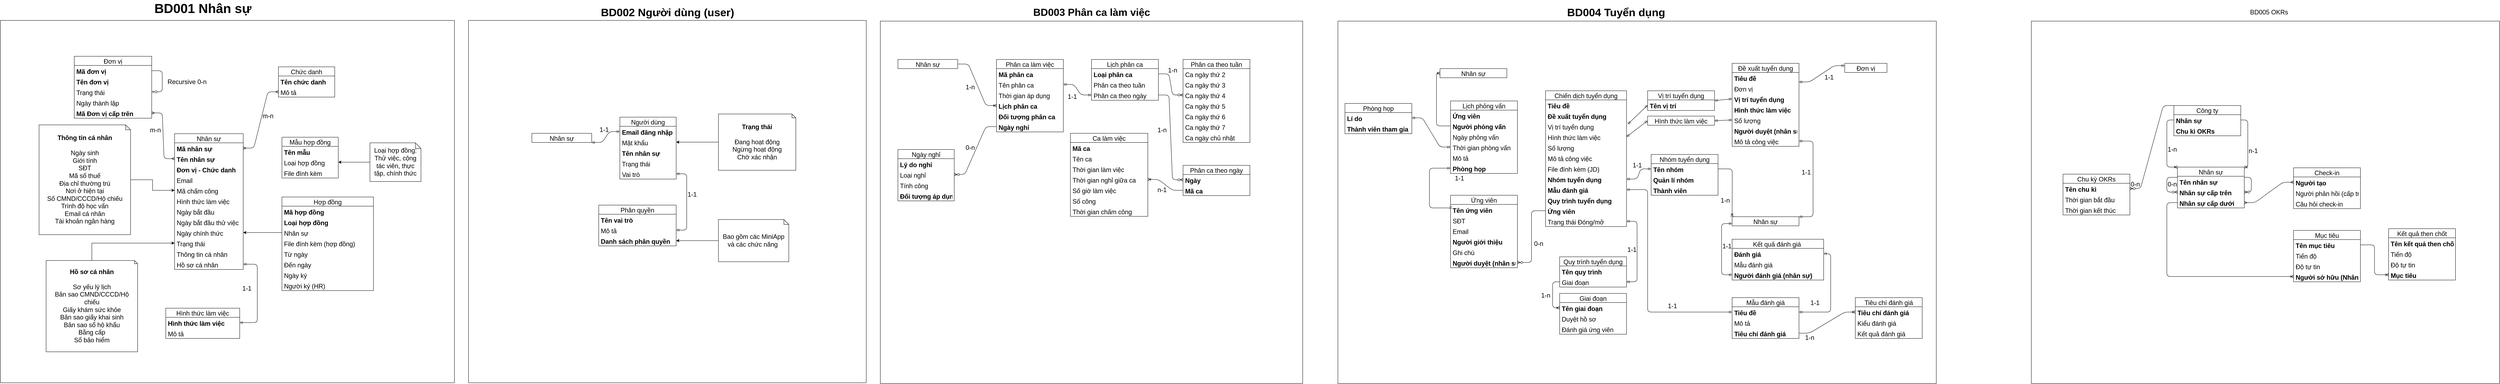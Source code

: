 <mxfile version="14.5.10" type="github">
  <diagram id="r-ECCvdsahkgzZmy2Sls" name="Page-1">
    <mxGraphModel dx="2881" dy="2234" grid="1" gridSize="10" guides="1" tooltips="1" connect="1" arrows="1" fold="1" page="1" pageScale="1" pageWidth="850" pageHeight="1100" math="0" shadow="0">
      <root>
        <mxCell id="0" />
        <mxCell id="1" parent="0" />
        <mxCell id="t0jusX5-IYJ_9TBrGAH8-401" value="" style="verticalLabelPosition=bottom;verticalAlign=top;html=1;shape=mxgraph.basic.rect;fillColor2=none;strokeWidth=1;size=20;indent=5;fillColor=none;fontSize=18;" parent="1" vertex="1">
          <mxGeometry x="3730" y="-40" width="1700" height="1030" as="geometry" />
        </mxCell>
        <mxCell id="t0jusX5-IYJ_9TBrGAH8-403" value="" style="verticalLabelPosition=bottom;verticalAlign=top;html=1;shape=mxgraph.basic.rect;fillColor2=none;strokeWidth=1;size=20;indent=5;fillColor=none;fontSize=18;" parent="1" vertex="1">
          <mxGeometry x="5700" y="-40" width="1330" height="1030" as="geometry" />
        </mxCell>
        <mxCell id="t0jusX5-IYJ_9TBrGAH8-397" value="" style="verticalLabelPosition=bottom;verticalAlign=top;html=1;shape=mxgraph.basic.rect;fillColor2=none;strokeWidth=1;size=20;indent=5;fillColor=none;fontSize=18;" parent="1" vertex="1">
          <mxGeometry x="2430" y="-40" width="1200" height="1030" as="geometry" />
        </mxCell>
        <mxCell id="t0jusX5-IYJ_9TBrGAH8-393" value="" style="verticalLabelPosition=bottom;verticalAlign=top;html=1;shape=mxgraph.basic.rect;fillColor2=none;strokeWidth=1;size=20;indent=5;fillColor=none;fontSize=18;" parent="1" vertex="1">
          <mxGeometry x="-70" y="-42" width="1290" height="1030" as="geometry" />
        </mxCell>
        <mxCell id="t0jusX5-IYJ_9TBrGAH8-395" value="" style="verticalLabelPosition=bottom;verticalAlign=top;html=1;shape=mxgraph.basic.rect;fillColor2=none;strokeWidth=1;size=20;indent=5;fillColor=none;fontSize=18;" parent="1" vertex="1">
          <mxGeometry x="1260" y="-42" width="1130" height="1030" as="geometry" />
        </mxCell>
        <mxCell id="hSSG6MMnjUU0kWjoDqOR-1" value="Đơn vị" style="swimlane;fontStyle=0;childLayout=stackLayout;horizontal=1;startSize=26;horizontalStack=0;resizeParent=1;resizeParentMax=0;resizeLast=0;collapsible=1;marginBottom=0;align=center;fontSize=18;" parent="1" vertex="1">
          <mxGeometry x="140" y="60" width="220" height="176" as="geometry">
            <mxRectangle x="50" y="60" width="50" height="26" as="alternateBounds" />
          </mxGeometry>
        </mxCell>
        <mxCell id="hSSG6MMnjUU0kWjoDqOR-2" value="Mã đơn vị" style="text;strokeColor=none;fillColor=none;spacingLeft=4;spacingRight=4;overflow=hidden;rotatable=0;points=[[0,0.5],[1,0.5]];portConstraint=eastwest;fontSize=18;fontStyle=1" parent="hSSG6MMnjUU0kWjoDqOR-1" vertex="1">
          <mxGeometry y="26" width="220" height="30" as="geometry" />
        </mxCell>
        <mxCell id="hSSG6MMnjUU0kWjoDqOR-3" value="Tên đơn vị" style="text;strokeColor=none;fillColor=none;spacingLeft=4;spacingRight=4;overflow=hidden;rotatable=0;points=[[0,0.5],[1,0.5]];portConstraint=eastwest;fontSize=18;fontStyle=1" parent="hSSG6MMnjUU0kWjoDqOR-1" vertex="1">
          <mxGeometry y="56" width="220" height="30" as="geometry" />
        </mxCell>
        <mxCell id="hSSG6MMnjUU0kWjoDqOR-4" value="Trạng thái" style="text;strokeColor=none;fillColor=none;spacingLeft=4;spacingRight=4;overflow=hidden;rotatable=0;points=[[0,0.5],[1,0.5]];portConstraint=eastwest;fontSize=18;" parent="hSSG6MMnjUU0kWjoDqOR-1" vertex="1">
          <mxGeometry y="86" width="220" height="30" as="geometry" />
        </mxCell>
        <mxCell id="hSSG6MMnjUU0kWjoDqOR-9" value="Ngày thành lập" style="text;strokeColor=none;fillColor=none;spacingLeft=4;spacingRight=4;overflow=hidden;rotatable=0;points=[[0,0.5],[1,0.5]];portConstraint=eastwest;fontSize=18;" parent="hSSG6MMnjUU0kWjoDqOR-1" vertex="1">
          <mxGeometry y="116" width="220" height="30" as="geometry" />
        </mxCell>
        <mxCell id="hSSG6MMnjUU0kWjoDqOR-10" value="Mã Đơn vị cấp trên" style="text;strokeColor=none;fillColor=none;spacingLeft=4;spacingRight=4;overflow=hidden;rotatable=0;points=[[0,0.5],[1,0.5]];portConstraint=eastwest;fontSize=18;fontStyle=1" parent="hSSG6MMnjUU0kWjoDqOR-1" vertex="1">
          <mxGeometry y="146" width="220" height="30" as="geometry" />
        </mxCell>
        <mxCell id="hSSG6MMnjUU0kWjoDqOR-11" value="" style="edgeStyle=entityRelationEdgeStyle;fontSize=18;html=1;endArrow=ERzeroToOne;endFill=1;exitX=1;exitY=0.5;exitDx=0;exitDy=0;entryX=1;entryY=0.5;entryDx=0;entryDy=0;" parent="hSSG6MMnjUU0kWjoDqOR-1" source="hSSG6MMnjUU0kWjoDqOR-2" target="hSSG6MMnjUU0kWjoDqOR-4" edge="1">
          <mxGeometry width="100" height="100" relative="1" as="geometry">
            <mxPoint x="320" y="320" as="sourcePoint" />
            <mxPoint x="420" y="220" as="targetPoint" />
          </mxGeometry>
        </mxCell>
        <mxCell id="hSSG6MMnjUU0kWjoDqOR-5" value="Chức danh" style="swimlane;fontStyle=0;childLayout=stackLayout;horizontal=1;startSize=26;horizontalStack=0;resizeParent=1;resizeParentMax=0;resizeLast=0;collapsible=1;marginBottom=0;align=center;fontSize=18;" parent="1" vertex="1">
          <mxGeometry x="720" y="90" width="160" height="86" as="geometry">
            <mxRectangle x="720" y="90" width="180" height="26" as="alternateBounds" />
          </mxGeometry>
        </mxCell>
        <mxCell id="hSSG6MMnjUU0kWjoDqOR-6" value="Tên chức danh" style="text;strokeColor=none;fillColor=none;spacingLeft=4;spacingRight=4;overflow=hidden;rotatable=0;points=[[0,0.5],[1,0.5]];portConstraint=eastwest;fontSize=18;fontStyle=1" parent="hSSG6MMnjUU0kWjoDqOR-5" vertex="1">
          <mxGeometry y="26" width="160" height="30" as="geometry" />
        </mxCell>
        <mxCell id="hSSG6MMnjUU0kWjoDqOR-7" value="Mô tả" style="text;strokeColor=none;fillColor=none;spacingLeft=4;spacingRight=4;overflow=hidden;rotatable=0;points=[[0,0.5],[1,0.5]];portConstraint=eastwest;fontSize=18;" parent="hSSG6MMnjUU0kWjoDqOR-5" vertex="1">
          <mxGeometry y="56" width="160" height="30" as="geometry" />
        </mxCell>
        <mxCell id="hSSG6MMnjUU0kWjoDqOR-12" value="Mẫu hợp đồng" style="swimlane;fontStyle=0;childLayout=stackLayout;horizontal=1;startSize=26;horizontalStack=0;resizeParent=1;resizeParentMax=0;resizeLast=0;collapsible=1;marginBottom=0;align=center;fontSize=18;" parent="1" vertex="1">
          <mxGeometry x="730" y="290" width="160" height="116" as="geometry">
            <mxRectangle x="730" y="290" width="130" height="26" as="alternateBounds" />
          </mxGeometry>
        </mxCell>
        <mxCell id="hSSG6MMnjUU0kWjoDqOR-13" value="Tên mẫu" style="text;strokeColor=none;fillColor=none;spacingLeft=4;spacingRight=4;overflow=hidden;rotatable=0;points=[[0,0.5],[1,0.5]];portConstraint=eastwest;fontSize=18;fontStyle=1" parent="hSSG6MMnjUU0kWjoDqOR-12" vertex="1">
          <mxGeometry y="26" width="160" height="30" as="geometry" />
        </mxCell>
        <mxCell id="hSSG6MMnjUU0kWjoDqOR-14" value="Loại hợp đồng" style="text;strokeColor=none;fillColor=none;spacingLeft=4;spacingRight=4;overflow=hidden;rotatable=0;points=[[0,0.5],[1,0.5]];portConstraint=eastwest;fontSize=18;" parent="hSSG6MMnjUU0kWjoDqOR-12" vertex="1">
          <mxGeometry y="56" width="160" height="30" as="geometry" />
        </mxCell>
        <mxCell id="hSSG6MMnjUU0kWjoDqOR-19" value="File đính kèm" style="text;strokeColor=none;fillColor=none;spacingLeft=4;spacingRight=4;overflow=hidden;rotatable=0;points=[[0,0.5],[1,0.5]];portConstraint=eastwest;fontSize=18;" parent="hSSG6MMnjUU0kWjoDqOR-12" vertex="1">
          <mxGeometry y="86" width="160" height="30" as="geometry" />
        </mxCell>
        <mxCell id="hSSG6MMnjUU0kWjoDqOR-50" style="edgeStyle=orthogonalEdgeStyle;rounded=0;orthogonalLoop=1;jettySize=auto;html=1;fontSize=18;" parent="1" source="hSSG6MMnjUU0kWjoDqOR-20" target="hSSG6MMnjUU0kWjoDqOR-14" edge="1">
          <mxGeometry relative="1" as="geometry" />
        </mxCell>
        <mxCell id="hSSG6MMnjUU0kWjoDqOR-20" value="Loại hợp đồng: Thử việc, cộng tác viên, thực tập, chính thức" style="shape=note;whiteSpace=wrap;html=1;backgroundOutline=1;darkOpacity=0.05;size=16;fontSize=18;" parent="1" vertex="1">
          <mxGeometry x="980" y="306" width="145" height="110" as="geometry" />
        </mxCell>
        <mxCell id="hSSG6MMnjUU0kWjoDqOR-21" value="Hợp đồng" style="swimlane;fontStyle=0;childLayout=stackLayout;horizontal=1;startSize=26;horizontalStack=0;resizeParent=1;resizeParentMax=0;resizeLast=0;collapsible=1;marginBottom=0;align=center;fontSize=18;" parent="1" vertex="1">
          <mxGeometry x="730" y="460" width="260" height="266" as="geometry">
            <mxRectangle x="730" y="460" width="140" height="26" as="alternateBounds" />
          </mxGeometry>
        </mxCell>
        <mxCell id="hSSG6MMnjUU0kWjoDqOR-22" value="Mã hợp đồng" style="text;strokeColor=none;fillColor=none;spacingLeft=4;spacingRight=4;overflow=hidden;rotatable=0;points=[[0,0.5],[1,0.5]];portConstraint=eastwest;fontSize=18;fontStyle=1" parent="hSSG6MMnjUU0kWjoDqOR-21" vertex="1">
          <mxGeometry y="26" width="260" height="30" as="geometry" />
        </mxCell>
        <mxCell id="hSSG6MMnjUU0kWjoDqOR-23" value="Loại hợp đồng" style="text;strokeColor=none;fillColor=none;spacingLeft=4;spacingRight=4;overflow=hidden;rotatable=0;points=[[0,0.5],[1,0.5]];portConstraint=eastwest;fontSize=18;fontStyle=1" parent="hSSG6MMnjUU0kWjoDqOR-21" vertex="1">
          <mxGeometry y="56" width="260" height="30" as="geometry" />
        </mxCell>
        <mxCell id="hSSG6MMnjUU0kWjoDqOR-24" value="Nhân sự" style="text;strokeColor=none;fillColor=none;spacingLeft=4;spacingRight=4;overflow=hidden;rotatable=0;points=[[0,0.5],[1,0.5]];portConstraint=eastwest;fontSize=18;" parent="hSSG6MMnjUU0kWjoDqOR-21" vertex="1">
          <mxGeometry y="86" width="260" height="30" as="geometry" />
        </mxCell>
        <mxCell id="hSSG6MMnjUU0kWjoDqOR-25" value="File đính kèm (hợp đồng)" style="text;strokeColor=none;fillColor=none;spacingLeft=4;spacingRight=4;overflow=hidden;rotatable=0;points=[[0,0.5],[1,0.5]];portConstraint=eastwest;fontSize=18;" parent="hSSG6MMnjUU0kWjoDqOR-21" vertex="1">
          <mxGeometry y="116" width="260" height="30" as="geometry" />
        </mxCell>
        <mxCell id="hSSG6MMnjUU0kWjoDqOR-26" value="Từ ngày" style="text;strokeColor=none;fillColor=none;spacingLeft=4;spacingRight=4;overflow=hidden;rotatable=0;points=[[0,0.5],[1,0.5]];portConstraint=eastwest;fontSize=18;" parent="hSSG6MMnjUU0kWjoDqOR-21" vertex="1">
          <mxGeometry y="146" width="260" height="30" as="geometry" />
        </mxCell>
        <mxCell id="hSSG6MMnjUU0kWjoDqOR-27" value="Đến ngày" style="text;strokeColor=none;fillColor=none;spacingLeft=4;spacingRight=4;overflow=hidden;rotatable=0;points=[[0,0.5],[1,0.5]];portConstraint=eastwest;fontSize=18;" parent="hSSG6MMnjUU0kWjoDqOR-21" vertex="1">
          <mxGeometry y="176" width="260" height="30" as="geometry" />
        </mxCell>
        <mxCell id="hSSG6MMnjUU0kWjoDqOR-28" value="Ngày ký" style="text;strokeColor=none;fillColor=none;spacingLeft=4;spacingRight=4;overflow=hidden;rotatable=0;points=[[0,0.5],[1,0.5]];portConstraint=eastwest;fontSize=18;" parent="hSSG6MMnjUU0kWjoDqOR-21" vertex="1">
          <mxGeometry y="206" width="260" height="30" as="geometry" />
        </mxCell>
        <mxCell id="hSSG6MMnjUU0kWjoDqOR-29" value="Người ký (HR)" style="text;strokeColor=none;fillColor=none;spacingLeft=4;spacingRight=4;overflow=hidden;rotatable=0;points=[[0,0.5],[1,0.5]];portConstraint=eastwest;fontSize=18;" parent="hSSG6MMnjUU0kWjoDqOR-21" vertex="1">
          <mxGeometry y="236" width="260" height="30" as="geometry" />
        </mxCell>
        <mxCell id="hSSG6MMnjUU0kWjoDqOR-30" value="Nhân sự" style="swimlane;fontStyle=0;childLayout=stackLayout;horizontal=1;startSize=26;horizontalStack=0;resizeParent=1;resizeParentMax=0;resizeLast=0;collapsible=1;marginBottom=0;align=center;fontSize=18;" parent="1" vertex="1">
          <mxGeometry x="425" y="280" width="195" height="386" as="geometry">
            <mxRectangle x="425" y="280" width="50" height="26" as="alternateBounds" />
          </mxGeometry>
        </mxCell>
        <mxCell id="hSSG6MMnjUU0kWjoDqOR-31" value="Mã nhân sự" style="text;strokeColor=none;fillColor=none;spacingLeft=4;spacingRight=4;overflow=hidden;rotatable=0;points=[[0,0.5],[1,0.5]];portConstraint=eastwest;fontSize=18;fontStyle=1" parent="hSSG6MMnjUU0kWjoDqOR-30" vertex="1">
          <mxGeometry y="26" width="195" height="30" as="geometry" />
        </mxCell>
        <mxCell id="hSSG6MMnjUU0kWjoDqOR-32" value="Tên nhân sự" style="text;strokeColor=none;fillColor=none;spacingLeft=4;spacingRight=4;overflow=hidden;rotatable=0;points=[[0,0.5],[1,0.5]];portConstraint=eastwest;fontSize=18;fontStyle=1" parent="hSSG6MMnjUU0kWjoDqOR-30" vertex="1">
          <mxGeometry y="56" width="195" height="30" as="geometry" />
        </mxCell>
        <mxCell id="hSSG6MMnjUU0kWjoDqOR-40" value="Đơn vị - Chức danh" style="text;strokeColor=none;fillColor=none;spacingLeft=4;spacingRight=4;overflow=hidden;rotatable=0;points=[[0,0.5],[1,0.5]];portConstraint=eastwest;fontSize=18;fontStyle=1" parent="hSSG6MMnjUU0kWjoDqOR-30" vertex="1">
          <mxGeometry y="86" width="195" height="30" as="geometry" />
        </mxCell>
        <mxCell id="hSSG6MMnjUU0kWjoDqOR-33" value="Email" style="text;strokeColor=none;fillColor=none;spacingLeft=4;spacingRight=4;overflow=hidden;rotatable=0;points=[[0,0.5],[1,0.5]];portConstraint=eastwest;fontSize=18;" parent="hSSG6MMnjUU0kWjoDqOR-30" vertex="1">
          <mxGeometry y="116" width="195" height="30" as="geometry" />
        </mxCell>
        <mxCell id="hSSG6MMnjUU0kWjoDqOR-34" value="Mã chấm công" style="text;strokeColor=none;fillColor=none;spacingLeft=4;spacingRight=4;overflow=hidden;rotatable=0;points=[[0,0.5],[1,0.5]];portConstraint=eastwest;fontSize=18;" parent="hSSG6MMnjUU0kWjoDqOR-30" vertex="1">
          <mxGeometry y="146" width="195" height="30" as="geometry" />
        </mxCell>
        <mxCell id="hSSG6MMnjUU0kWjoDqOR-35" value="Hình thức làm việc" style="text;strokeColor=none;fillColor=none;spacingLeft=4;spacingRight=4;overflow=hidden;rotatable=0;points=[[0,0.5],[1,0.5]];portConstraint=eastwest;fontSize=18;" parent="hSSG6MMnjUU0kWjoDqOR-30" vertex="1">
          <mxGeometry y="176" width="195" height="30" as="geometry" />
        </mxCell>
        <mxCell id="hSSG6MMnjUU0kWjoDqOR-36" value="Ngày bắt đầu" style="text;strokeColor=none;fillColor=none;spacingLeft=4;spacingRight=4;overflow=hidden;rotatable=0;points=[[0,0.5],[1,0.5]];portConstraint=eastwest;fontSize=18;" parent="hSSG6MMnjUU0kWjoDqOR-30" vertex="1">
          <mxGeometry y="206" width="195" height="30" as="geometry" />
        </mxCell>
        <mxCell id="hSSG6MMnjUU0kWjoDqOR-37" value="Ngày bắt đầu thử việc" style="text;strokeColor=none;fillColor=none;spacingLeft=4;spacingRight=4;overflow=hidden;rotatable=0;points=[[0,0.5],[1,0.5]];portConstraint=eastwest;fontSize=18;" parent="hSSG6MMnjUU0kWjoDqOR-30" vertex="1">
          <mxGeometry y="236" width="195" height="30" as="geometry" />
        </mxCell>
        <mxCell id="hSSG6MMnjUU0kWjoDqOR-38" value="Ngày chính thức" style="text;strokeColor=none;fillColor=none;spacingLeft=4;spacingRight=4;overflow=hidden;rotatable=0;points=[[0,0.5],[1,0.5]];portConstraint=eastwest;fontSize=18;" parent="hSSG6MMnjUU0kWjoDqOR-30" vertex="1">
          <mxGeometry y="266" width="195" height="30" as="geometry" />
        </mxCell>
        <mxCell id="hSSG6MMnjUU0kWjoDqOR-39" value="Trạng thái" style="text;strokeColor=none;fillColor=none;spacingLeft=4;spacingRight=4;overflow=hidden;rotatable=0;points=[[0,0.5],[1,0.5]];portConstraint=eastwest;fontSize=18;" parent="hSSG6MMnjUU0kWjoDqOR-30" vertex="1">
          <mxGeometry y="296" width="195" height="30" as="geometry" />
        </mxCell>
        <mxCell id="hSSG6MMnjUU0kWjoDqOR-41" value="Thông tin cá nhân" style="text;strokeColor=none;fillColor=none;spacingLeft=4;spacingRight=4;overflow=hidden;rotatable=0;points=[[0,0.5],[1,0.5]];portConstraint=eastwest;fontSize=18;" parent="hSSG6MMnjUU0kWjoDqOR-30" vertex="1">
          <mxGeometry y="326" width="195" height="30" as="geometry" />
        </mxCell>
        <mxCell id="hSSG6MMnjUU0kWjoDqOR-43" value="Hồ sơ cá nhân" style="text;strokeColor=none;fillColor=none;spacingLeft=4;spacingRight=4;overflow=hidden;rotatable=0;points=[[0,0.5],[1,0.5]];portConstraint=eastwest;fontSize=18;" parent="hSSG6MMnjUU0kWjoDqOR-30" vertex="1">
          <mxGeometry y="356" width="195" height="30" as="geometry" />
        </mxCell>
        <mxCell id="hSSG6MMnjUU0kWjoDqOR-44" style="edgeStyle=orthogonalEdgeStyle;rounded=0;orthogonalLoop=1;jettySize=auto;html=1;entryX=0;entryY=0.5;entryDx=0;entryDy=0;fontSize=18;" parent="1" source="hSSG6MMnjUU0kWjoDqOR-42" target="hSSG6MMnjUU0kWjoDqOR-34" edge="1">
          <mxGeometry relative="1" as="geometry" />
        </mxCell>
        <mxCell id="hSSG6MMnjUU0kWjoDqOR-42" value="&lt;b style=&quot;font-size: 18px;&quot;&gt;Thông tin cá nhân&lt;br style=&quot;font-size: 18px;&quot;&gt;&lt;/b&gt;&lt;br style=&quot;font-size: 18px;&quot;&gt;Ngày sinh&lt;br style=&quot;font-size: 18px;&quot;&gt;Giới tính&lt;br style=&quot;font-size: 18px;&quot;&gt;SĐT&lt;br style=&quot;font-size: 18px;&quot;&gt;Mã số thuế&lt;br style=&quot;font-size: 18px;&quot;&gt;Địa chỉ thường trú&lt;br style=&quot;font-size: 18px;&quot;&gt;Nơi ở hiện tại&lt;br style=&quot;font-size: 18px;&quot;&gt;Số CMND/CCCD/Hộ chiếu&lt;br style=&quot;font-size: 18px;&quot;&gt;Trình độ học vấn&lt;br style=&quot;font-size: 18px;&quot;&gt;Email cá nhân&lt;br style=&quot;font-size: 18px;&quot;&gt;Tài khoản ngân hàng" style="shape=note;whiteSpace=wrap;html=1;backgroundOutline=1;darkOpacity=0.05;size=14;fontSize=18;" parent="1" vertex="1">
          <mxGeometry x="40" y="255" width="260" height="312" as="geometry" />
        </mxCell>
        <mxCell id="hSSG6MMnjUU0kWjoDqOR-46" style="edgeStyle=orthogonalEdgeStyle;rounded=0;orthogonalLoop=1;jettySize=auto;html=1;fontSize=18;" parent="1" source="hSSG6MMnjUU0kWjoDqOR-45" target="hSSG6MMnjUU0kWjoDqOR-39" edge="1">
          <mxGeometry relative="1" as="geometry" />
        </mxCell>
        <mxCell id="hSSG6MMnjUU0kWjoDqOR-45" value="&lt;b style=&quot;font-size: 18px;&quot;&gt;Hồ sơ cá nhân&lt;br style=&quot;font-size: 18px;&quot;&gt;&lt;/b&gt;&lt;br style=&quot;font-size: 18px;&quot;&gt;Sơ yếu lý lịch&lt;br style=&quot;font-size: 18px;&quot;&gt;Bản sao CMND/CCCD/Hộ chiếu&lt;br style=&quot;font-size: 18px;&quot;&gt;Giấy khám sức khỏe&lt;br style=&quot;font-size: 18px;&quot;&gt;Bản sao giấy khai sinh&lt;br style=&quot;font-size: 18px;&quot;&gt;Bản sao sổ hộ khẩu&lt;br style=&quot;font-size: 18px;&quot;&gt;Bằng cấp&lt;br style=&quot;font-size: 18px;&quot;&gt;Sổ bảo hiểm" style="shape=note;whiteSpace=wrap;html=1;backgroundOutline=1;darkOpacity=0.05;size=9;fontSize=18;" parent="1" vertex="1">
          <mxGeometry x="60" y="640.5" width="260" height="259.5" as="geometry" />
        </mxCell>
        <mxCell id="hSSG6MMnjUU0kWjoDqOR-48" value="" style="edgeStyle=entityRelationEdgeStyle;fontSize=18;html=1;endArrow=ERmany;startArrow=ERmany;exitX=0;exitY=0.5;exitDx=0;exitDy=0;entryX=1;entryY=0.5;entryDx=0;entryDy=0;" parent="1" source="hSSG6MMnjUU0kWjoDqOR-32" target="hSSG6MMnjUU0kWjoDqOR-10" edge="1">
          <mxGeometry width="100" height="100" relative="1" as="geometry">
            <mxPoint x="585" y="360" as="sourcePoint" />
            <mxPoint x="685" y="260" as="targetPoint" />
          </mxGeometry>
        </mxCell>
        <mxCell id="hSSG6MMnjUU0kWjoDqOR-49" value="" style="edgeStyle=entityRelationEdgeStyle;fontSize=18;html=1;endArrow=ERmany;startArrow=ERmany;exitX=1;exitY=0.5;exitDx=0;exitDy=0;entryX=0;entryY=0.5;entryDx=0;entryDy=0;" parent="1" source="hSSG6MMnjUU0kWjoDqOR-31" target="hSSG6MMnjUU0kWjoDqOR-7" edge="1">
          <mxGeometry width="100" height="100" relative="1" as="geometry">
            <mxPoint x="675" y="300" as="sourcePoint" />
            <mxPoint x="620" y="170" as="targetPoint" />
          </mxGeometry>
        </mxCell>
        <mxCell id="hSSG6MMnjUU0kWjoDqOR-51" style="edgeStyle=orthogonalEdgeStyle;rounded=0;orthogonalLoop=1;jettySize=auto;html=1;exitX=0;exitY=0.5;exitDx=0;exitDy=0;entryX=1;entryY=0.5;entryDx=0;entryDy=0;fontSize=18;" parent="1" source="hSSG6MMnjUU0kWjoDqOR-24" target="hSSG6MMnjUU0kWjoDqOR-38" edge="1">
          <mxGeometry relative="1" as="geometry" />
        </mxCell>
        <mxCell id="hSSG6MMnjUU0kWjoDqOR-52" value="Hình thức làm việc" style="swimlane;fontStyle=0;childLayout=stackLayout;horizontal=1;startSize=26;horizontalStack=0;resizeParent=1;resizeParentMax=0;resizeLast=0;collapsible=1;marginBottom=0;align=center;fontSize=18;" parent="1" vertex="1">
          <mxGeometry x="400" y="776" width="210" height="86" as="geometry">
            <mxRectangle x="50" y="60" width="50" height="26" as="alternateBounds" />
          </mxGeometry>
        </mxCell>
        <mxCell id="hSSG6MMnjUU0kWjoDqOR-53" value="Hình thức làm việc" style="text;strokeColor=none;fillColor=none;spacingLeft=4;spacingRight=4;overflow=hidden;rotatable=0;points=[[0,0.5],[1,0.5]];portConstraint=eastwest;fontSize=18;fontStyle=1" parent="hSSG6MMnjUU0kWjoDqOR-52" vertex="1">
          <mxGeometry y="26" width="210" height="30" as="geometry" />
        </mxCell>
        <mxCell id="hSSG6MMnjUU0kWjoDqOR-54" value="Mô tả" style="text;strokeColor=none;fillColor=none;spacingLeft=4;spacingRight=4;overflow=hidden;rotatable=0;points=[[0,0.5],[1,0.5]];portConstraint=eastwest;fontSize=18;fontStyle=0" parent="hSSG6MMnjUU0kWjoDqOR-52" vertex="1">
          <mxGeometry y="56" width="210" height="30" as="geometry" />
        </mxCell>
        <mxCell id="hSSG6MMnjUU0kWjoDqOR-67" value="" style="edgeStyle=elbowEdgeStyle;fontSize=18;html=1;endArrow=ERmandOne;startArrow=ERmandOne;entryX=1;entryY=0.5;entryDx=0;entryDy=0;exitX=1;exitY=0.5;exitDx=0;exitDy=0;" parent="1" source="hSSG6MMnjUU0kWjoDqOR-53" target="hSSG6MMnjUU0kWjoDqOR-43" edge="1">
          <mxGeometry width="100" height="100" relative="1" as="geometry">
            <mxPoint x="520" y="600" as="sourcePoint" />
            <mxPoint x="620" y="500" as="targetPoint" />
            <Array as="points">
              <mxPoint x="660" y="730" />
            </Array>
          </mxGeometry>
        </mxCell>
        <mxCell id="hSSG6MMnjUU0kWjoDqOR-68" value="1-1" style="text;html=1;align=center;verticalAlign=middle;resizable=0;points=[];autosize=1;strokeColor=none;fontSize=18;" parent="1" vertex="1">
          <mxGeometry x="610" y="705" width="40" height="30" as="geometry" />
        </mxCell>
        <mxCell id="hSSG6MMnjUU0kWjoDqOR-69" value="m-n" style="text;html=1;align=center;verticalAlign=middle;resizable=0;points=[];autosize=1;strokeColor=none;fontSize=18;" parent="1" vertex="1">
          <mxGeometry x="345" y="255" width="50" height="30" as="geometry" />
        </mxCell>
        <mxCell id="hSSG6MMnjUU0kWjoDqOR-70" value="m-n" style="text;html=1;align=center;verticalAlign=middle;resizable=0;points=[];autosize=1;strokeColor=none;fontSize=18;" parent="1" vertex="1">
          <mxGeometry x="665" y="215" width="50" height="30" as="geometry" />
        </mxCell>
        <mxCell id="hSSG6MMnjUU0kWjoDqOR-71" value="Recursive 0-n" style="text;html=1;align=center;verticalAlign=middle;resizable=0;points=[];autosize=1;strokeColor=none;fontSize=18;" parent="1" vertex="1">
          <mxGeometry x="395" y="118" width="130" height="30" as="geometry" />
        </mxCell>
        <mxCell id="t0jusX5-IYJ_9TBrGAH8-1" value="Nhân sự" style="swimlane;fontStyle=0;childLayout=stackLayout;horizontal=1;startSize=26;horizontalStack=0;resizeParent=1;resizeParentMax=0;resizeLast=0;collapsible=1;marginBottom=0;align=center;fontSize=18;" parent="1" vertex="1" collapsed="1">
          <mxGeometry x="1440" y="279" width="170" height="26" as="geometry">
            <mxRectangle x="1450" y="280" width="160" height="386" as="alternateBounds" />
          </mxGeometry>
        </mxCell>
        <mxCell id="t0jusX5-IYJ_9TBrGAH8-2" value="Mã nhân sự" style="text;strokeColor=none;fillColor=none;spacingLeft=4;spacingRight=4;overflow=hidden;rotatable=0;points=[[0,0.5],[1,0.5]];portConstraint=eastwest;fontSize=12;fontStyle=1" parent="t0jusX5-IYJ_9TBrGAH8-1" vertex="1">
          <mxGeometry y="26" width="170" height="30" as="geometry" />
        </mxCell>
        <mxCell id="t0jusX5-IYJ_9TBrGAH8-3" value="Tên nhân sự" style="text;strokeColor=none;fillColor=none;spacingLeft=4;spacingRight=4;overflow=hidden;rotatable=0;points=[[0,0.5],[1,0.5]];portConstraint=eastwest;fontSize=12;fontStyle=1" parent="t0jusX5-IYJ_9TBrGAH8-1" vertex="1">
          <mxGeometry y="56" width="170" height="30" as="geometry" />
        </mxCell>
        <mxCell id="t0jusX5-IYJ_9TBrGAH8-4" value="Đơn vị - Chức danh" style="text;strokeColor=none;fillColor=none;spacingLeft=4;spacingRight=4;overflow=hidden;rotatable=0;points=[[0,0.5],[1,0.5]];portConstraint=eastwest;fontSize=12;fontStyle=1" parent="t0jusX5-IYJ_9TBrGAH8-1" vertex="1">
          <mxGeometry y="86" width="170" height="30" as="geometry" />
        </mxCell>
        <mxCell id="t0jusX5-IYJ_9TBrGAH8-5" value="Email" style="text;strokeColor=none;fillColor=none;spacingLeft=4;spacingRight=4;overflow=hidden;rotatable=0;points=[[0,0.5],[1,0.5]];portConstraint=eastwest;fontSize=12;" parent="t0jusX5-IYJ_9TBrGAH8-1" vertex="1">
          <mxGeometry y="116" width="170" height="30" as="geometry" />
        </mxCell>
        <mxCell id="t0jusX5-IYJ_9TBrGAH8-6" value="Mã chấm công" style="text;strokeColor=none;fillColor=none;spacingLeft=4;spacingRight=4;overflow=hidden;rotatable=0;points=[[0,0.5],[1,0.5]];portConstraint=eastwest;fontSize=12;" parent="t0jusX5-IYJ_9TBrGAH8-1" vertex="1">
          <mxGeometry y="146" width="170" height="30" as="geometry" />
        </mxCell>
        <mxCell id="t0jusX5-IYJ_9TBrGAH8-7" value="Hình thức làm việc" style="text;strokeColor=none;fillColor=none;spacingLeft=4;spacingRight=4;overflow=hidden;rotatable=0;points=[[0,0.5],[1,0.5]];portConstraint=eastwest;fontSize=12;" parent="t0jusX5-IYJ_9TBrGAH8-1" vertex="1">
          <mxGeometry y="176" width="170" height="30" as="geometry" />
        </mxCell>
        <mxCell id="t0jusX5-IYJ_9TBrGAH8-8" value="Ngày bắt đầu" style="text;strokeColor=none;fillColor=none;spacingLeft=4;spacingRight=4;overflow=hidden;rotatable=0;points=[[0,0.5],[1,0.5]];portConstraint=eastwest;fontSize=12;" parent="t0jusX5-IYJ_9TBrGAH8-1" vertex="1">
          <mxGeometry y="206" width="170" height="30" as="geometry" />
        </mxCell>
        <mxCell id="t0jusX5-IYJ_9TBrGAH8-9" value="Ngày bắt đầu thử việc" style="text;strokeColor=none;fillColor=none;spacingLeft=4;spacingRight=4;overflow=hidden;rotatable=0;points=[[0,0.5],[1,0.5]];portConstraint=eastwest;fontSize=12;" parent="t0jusX5-IYJ_9TBrGAH8-1" vertex="1">
          <mxGeometry y="236" width="170" height="30" as="geometry" />
        </mxCell>
        <mxCell id="t0jusX5-IYJ_9TBrGAH8-10" value="Ngày chính thức" style="text;strokeColor=none;fillColor=none;spacingLeft=4;spacingRight=4;overflow=hidden;rotatable=0;points=[[0,0.5],[1,0.5]];portConstraint=eastwest;fontSize=12;" parent="t0jusX5-IYJ_9TBrGAH8-1" vertex="1">
          <mxGeometry y="266" width="170" height="30" as="geometry" />
        </mxCell>
        <mxCell id="t0jusX5-IYJ_9TBrGAH8-11" value="Trạng thái" style="text;strokeColor=none;fillColor=none;spacingLeft=4;spacingRight=4;overflow=hidden;rotatable=0;points=[[0,0.5],[1,0.5]];portConstraint=eastwest;fontSize=12;" parent="t0jusX5-IYJ_9TBrGAH8-1" vertex="1">
          <mxGeometry y="296" width="170" height="30" as="geometry" />
        </mxCell>
        <mxCell id="t0jusX5-IYJ_9TBrGAH8-12" value="Thông tin cá nhân" style="text;strokeColor=none;fillColor=none;spacingLeft=4;spacingRight=4;overflow=hidden;rotatable=0;points=[[0,0.5],[1,0.5]];portConstraint=eastwest;fontSize=12;" parent="t0jusX5-IYJ_9TBrGAH8-1" vertex="1">
          <mxGeometry y="326" width="170" height="30" as="geometry" />
        </mxCell>
        <mxCell id="t0jusX5-IYJ_9TBrGAH8-13" value="Hồ sơ cá nhân" style="text;strokeColor=none;fillColor=none;spacingLeft=4;spacingRight=4;overflow=hidden;rotatable=0;points=[[0,0.5],[1,0.5]];portConstraint=eastwest;fontSize=12;" parent="t0jusX5-IYJ_9TBrGAH8-1" vertex="1">
          <mxGeometry y="356" width="170" height="30" as="geometry" />
        </mxCell>
        <mxCell id="t0jusX5-IYJ_9TBrGAH8-14" value="Người dùng" style="swimlane;fontStyle=0;childLayout=stackLayout;horizontal=1;startSize=26;horizontalStack=0;resizeParent=1;resizeParentMax=0;resizeLast=0;collapsible=1;marginBottom=0;align=center;fontSize=18;" parent="1" vertex="1">
          <mxGeometry x="1690" y="233" width="160" height="176" as="geometry">
            <mxRectangle x="730" y="290" width="130" height="26" as="alternateBounds" />
          </mxGeometry>
        </mxCell>
        <mxCell id="t0jusX5-IYJ_9TBrGAH8-15" value="Email đăng nhập" style="text;strokeColor=none;fillColor=none;spacingLeft=4;spacingRight=4;overflow=hidden;rotatable=0;points=[[0,0.5],[1,0.5]];portConstraint=eastwest;fontSize=18;fontStyle=1" parent="t0jusX5-IYJ_9TBrGAH8-14" vertex="1">
          <mxGeometry y="26" width="160" height="30" as="geometry" />
        </mxCell>
        <mxCell id="t0jusX5-IYJ_9TBrGAH8-16" value="Mật khẩu" style="text;strokeColor=none;fillColor=none;spacingLeft=4;spacingRight=4;overflow=hidden;rotatable=0;points=[[0,0.5],[1,0.5]];portConstraint=eastwest;fontSize=18;" parent="t0jusX5-IYJ_9TBrGAH8-14" vertex="1">
          <mxGeometry y="56" width="160" height="30" as="geometry" />
        </mxCell>
        <mxCell id="t0jusX5-IYJ_9TBrGAH8-17" value="Tên nhân sự" style="text;strokeColor=none;fillColor=none;spacingLeft=4;spacingRight=4;overflow=hidden;rotatable=0;points=[[0,0.5],[1,0.5]];portConstraint=eastwest;fontSize=18;fontStyle=1" parent="t0jusX5-IYJ_9TBrGAH8-14" vertex="1">
          <mxGeometry y="86" width="160" height="30" as="geometry" />
        </mxCell>
        <mxCell id="t0jusX5-IYJ_9TBrGAH8-18" value="Trạng thái" style="text;strokeColor=none;fillColor=none;spacingLeft=4;spacingRight=4;overflow=hidden;rotatable=0;points=[[0,0.5],[1,0.5]];portConstraint=eastwest;fontSize=18;" parent="t0jusX5-IYJ_9TBrGAH8-14" vertex="1">
          <mxGeometry y="116" width="160" height="30" as="geometry" />
        </mxCell>
        <mxCell id="t0jusX5-IYJ_9TBrGAH8-29" value="Vai trò" style="text;strokeColor=none;fillColor=none;spacingLeft=4;spacingRight=4;overflow=hidden;rotatable=0;points=[[0,0.5],[1,0.5]];portConstraint=eastwest;fontSize=18;" parent="t0jusX5-IYJ_9TBrGAH8-14" vertex="1">
          <mxGeometry y="146" width="160" height="30" as="geometry" />
        </mxCell>
        <mxCell id="t0jusX5-IYJ_9TBrGAH8-20" style="edgeStyle=orthogonalEdgeStyle;rounded=0;orthogonalLoop=1;jettySize=auto;html=1;entryX=1;entryY=0.5;entryDx=0;entryDy=0;fontSize=18;" parent="1" source="t0jusX5-IYJ_9TBrGAH8-19" target="t0jusX5-IYJ_9TBrGAH8-16" edge="1">
          <mxGeometry relative="1" as="geometry" />
        </mxCell>
        <mxCell id="t0jusX5-IYJ_9TBrGAH8-19" value="&lt;b style=&quot;font-size: 18px;&quot;&gt;Trạng thái&lt;br style=&quot;font-size: 18px;&quot;&gt;&lt;/b&gt;&lt;br style=&quot;font-size: 18px;&quot;&gt;Đang hoạt động&lt;br style=&quot;font-size: 18px;&quot;&gt;Ngừng hoạt động&lt;br style=&quot;font-size: 18px;&quot;&gt;Chờ xác nhận" style="shape=note;whiteSpace=wrap;html=1;backgroundOutline=1;darkOpacity=0.05;size=11;fontSize=18;" parent="1" vertex="1">
          <mxGeometry x="1970" y="224" width="220" height="160" as="geometry" />
        </mxCell>
        <mxCell id="t0jusX5-IYJ_9TBrGAH8-21" value="" style="edgeStyle=entityRelationEdgeStyle;fontSize=18;html=1;endArrow=ERmandOne;startArrow=ERmandOne;entryX=1;entryY=1;entryDx=0;entryDy=0;exitX=0;exitY=0.5;exitDx=0;exitDy=0;" parent="1" source="t0jusX5-IYJ_9TBrGAH8-15" target="t0jusX5-IYJ_9TBrGAH8-1" edge="1">
          <mxGeometry width="100" height="100" relative="1" as="geometry">
            <mxPoint x="1830" y="353" as="sourcePoint" />
            <mxPoint x="1930" y="253" as="targetPoint" />
          </mxGeometry>
        </mxCell>
        <mxCell id="t0jusX5-IYJ_9TBrGAH8-22" value="Phân quyền" style="swimlane;fontStyle=0;childLayout=stackLayout;horizontal=1;startSize=26;horizontalStack=0;resizeParent=1;resizeParentMax=0;resizeLast=0;collapsible=1;marginBottom=0;align=center;fontSize=18;" parent="1" vertex="1">
          <mxGeometry x="1630" y="483" width="220" height="116" as="geometry">
            <mxRectangle x="730" y="290" width="130" height="26" as="alternateBounds" />
          </mxGeometry>
        </mxCell>
        <mxCell id="t0jusX5-IYJ_9TBrGAH8-23" value="Tên vai trò" style="text;strokeColor=none;fillColor=none;spacingLeft=4;spacingRight=4;overflow=hidden;rotatable=0;points=[[0,0.5],[1,0.5]];portConstraint=eastwest;fontSize=18;fontStyle=1" parent="t0jusX5-IYJ_9TBrGAH8-22" vertex="1">
          <mxGeometry y="26" width="220" height="30" as="geometry" />
        </mxCell>
        <mxCell id="t0jusX5-IYJ_9TBrGAH8-24" value="Mô tả" style="text;strokeColor=none;fillColor=none;spacingLeft=4;spacingRight=4;overflow=hidden;rotatable=0;points=[[0,0.5],[1,0.5]];portConstraint=eastwest;fontSize=18;" parent="t0jusX5-IYJ_9TBrGAH8-22" vertex="1">
          <mxGeometry y="56" width="220" height="30" as="geometry" />
        </mxCell>
        <mxCell id="t0jusX5-IYJ_9TBrGAH8-25" value="Danh sách phân quyền" style="text;strokeColor=none;fillColor=none;spacingLeft=4;spacingRight=4;overflow=hidden;rotatable=0;points=[[0,0.5],[1,0.5]];portConstraint=eastwest;fontSize=18;fontStyle=1" parent="t0jusX5-IYJ_9TBrGAH8-22" vertex="1">
          <mxGeometry y="86" width="220" height="30" as="geometry" />
        </mxCell>
        <mxCell id="t0jusX5-IYJ_9TBrGAH8-31" style="edgeStyle=orthogonalEdgeStyle;rounded=0;orthogonalLoop=1;jettySize=auto;html=1;entryX=1;entryY=0.5;entryDx=0;entryDy=0;fontSize=18;" parent="1" source="t0jusX5-IYJ_9TBrGAH8-27" target="t0jusX5-IYJ_9TBrGAH8-25" edge="1">
          <mxGeometry relative="1" as="geometry" />
        </mxCell>
        <mxCell id="t0jusX5-IYJ_9TBrGAH8-27" value="Bao gồm các MiniApp và các chức năng&amp;nbsp;" style="shape=note;whiteSpace=wrap;html=1;backgroundOutline=1;darkOpacity=0.05;size=14;fontSize=18;" parent="1" vertex="1">
          <mxGeometry x="1970" y="524" width="200" height="120" as="geometry" />
        </mxCell>
        <mxCell id="t0jusX5-IYJ_9TBrGAH8-30" value="" style="edgeStyle=entityRelationEdgeStyle;fontSize=18;html=1;endArrow=ERmandOne;startArrow=ERmandOne;entryX=1;entryY=0.5;entryDx=0;entryDy=0;exitX=1;exitY=0.5;exitDx=0;exitDy=0;" parent="1" source="t0jusX5-IYJ_9TBrGAH8-24" target="t0jusX5-IYJ_9TBrGAH8-29" edge="1">
          <mxGeometry width="100" height="100" relative="1" as="geometry">
            <mxPoint x="1640" y="563" as="sourcePoint" />
            <mxPoint x="1580" y="384" as="targetPoint" />
          </mxGeometry>
        </mxCell>
        <mxCell id="t0jusX5-IYJ_9TBrGAH8-32" value="1-1" style="text;html=1;align=center;verticalAlign=middle;resizable=0;points=[];autosize=1;strokeColor=none;fontSize=18;" parent="1" vertex="1">
          <mxGeometry x="1875" y="438" width="40" height="30" as="geometry" />
        </mxCell>
        <mxCell id="t0jusX5-IYJ_9TBrGAH8-33" value="1-1" style="text;html=1;align=center;verticalAlign=middle;resizable=0;points=[];autosize=1;strokeColor=none;fontSize=18;" parent="1" vertex="1">
          <mxGeometry x="1625" y="254" width="40" height="30" as="geometry" />
        </mxCell>
        <mxCell id="t0jusX5-IYJ_9TBrGAH8-65" value="Ca làm việc" style="swimlane;fontStyle=0;childLayout=stackLayout;horizontal=1;startSize=26;horizontalStack=0;resizeParent=1;resizeParentMax=0;resizeLast=0;collapsible=1;marginBottom=0;align=center;fontSize=18;" parent="1" vertex="1">
          <mxGeometry x="2970" y="279" width="220" height="236" as="geometry">
            <mxRectangle x="730" y="290" width="130" height="26" as="alternateBounds" />
          </mxGeometry>
        </mxCell>
        <mxCell id="t0jusX5-IYJ_9TBrGAH8-66" value="Mã ca" style="text;strokeColor=none;fillColor=none;spacingLeft=4;spacingRight=4;overflow=hidden;rotatable=0;points=[[0,0.5],[1,0.5]];portConstraint=eastwest;fontSize=18;fontStyle=1" parent="t0jusX5-IYJ_9TBrGAH8-65" vertex="1">
          <mxGeometry y="26" width="220" height="30" as="geometry" />
        </mxCell>
        <mxCell id="t0jusX5-IYJ_9TBrGAH8-88" value="Tên ca" style="text;strokeColor=none;fillColor=none;spacingLeft=4;spacingRight=4;overflow=hidden;rotatable=0;points=[[0,0.5],[1,0.5]];portConstraint=eastwest;fontSize=18;fontStyle=0" parent="t0jusX5-IYJ_9TBrGAH8-65" vertex="1">
          <mxGeometry y="56" width="220" height="30" as="geometry" />
        </mxCell>
        <mxCell id="t0jusX5-IYJ_9TBrGAH8-89" value="Thời gian làm việc" style="text;strokeColor=none;fillColor=none;spacingLeft=4;spacingRight=4;overflow=hidden;rotatable=0;points=[[0,0.5],[1,0.5]];portConstraint=eastwest;fontSize=18;fontStyle=0" parent="t0jusX5-IYJ_9TBrGAH8-65" vertex="1">
          <mxGeometry y="86" width="220" height="30" as="geometry" />
        </mxCell>
        <mxCell id="t0jusX5-IYJ_9TBrGAH8-90" value="Thời gian nghỉ giữa ca" style="text;strokeColor=none;fillColor=none;spacingLeft=4;spacingRight=4;overflow=hidden;rotatable=0;points=[[0,0.5],[1,0.5]];portConstraint=eastwest;fontSize=18;fontStyle=0" parent="t0jusX5-IYJ_9TBrGAH8-65" vertex="1">
          <mxGeometry y="116" width="220" height="30" as="geometry" />
        </mxCell>
        <mxCell id="t0jusX5-IYJ_9TBrGAH8-91" value="Số giờ làm việc" style="text;strokeColor=none;fillColor=none;spacingLeft=4;spacingRight=4;overflow=hidden;rotatable=0;points=[[0,0.5],[1,0.5]];portConstraint=eastwest;fontSize=18;fontStyle=0" parent="t0jusX5-IYJ_9TBrGAH8-65" vertex="1">
          <mxGeometry y="146" width="220" height="30" as="geometry" />
        </mxCell>
        <mxCell id="t0jusX5-IYJ_9TBrGAH8-92" value="Số công" style="text;strokeColor=none;fillColor=none;spacingLeft=4;spacingRight=4;overflow=hidden;rotatable=0;points=[[0,0.5],[1,0.5]];portConstraint=eastwest;fontSize=18;fontStyle=0" parent="t0jusX5-IYJ_9TBrGAH8-65" vertex="1">
          <mxGeometry y="176" width="220" height="30" as="geometry" />
        </mxCell>
        <mxCell id="t0jusX5-IYJ_9TBrGAH8-93" value="Thời gian chấm công" style="text;strokeColor=none;fillColor=none;spacingLeft=4;spacingRight=4;overflow=hidden;rotatable=0;points=[[0,0.5],[1,0.5]];portConstraint=eastwest;fontSize=18;fontStyle=0" parent="t0jusX5-IYJ_9TBrGAH8-65" vertex="1">
          <mxGeometry y="206" width="220" height="30" as="geometry" />
        </mxCell>
        <mxCell id="t0jusX5-IYJ_9TBrGAH8-71" value="Phân ca làm việc" style="swimlane;fontStyle=0;childLayout=stackLayout;horizontal=1;startSize=26;horizontalStack=0;resizeParent=1;resizeParentMax=0;resizeLast=0;collapsible=1;marginBottom=0;align=center;fontSize=18;" parent="1" vertex="1">
          <mxGeometry x="2760" y="69" width="190" height="206" as="geometry">
            <mxRectangle x="730" y="290" width="130" height="26" as="alternateBounds" />
          </mxGeometry>
        </mxCell>
        <mxCell id="t0jusX5-IYJ_9TBrGAH8-72" value="Mã phân ca " style="text;strokeColor=none;fillColor=none;spacingLeft=4;spacingRight=4;overflow=hidden;rotatable=0;points=[[0,0.5],[1,0.5]];portConstraint=eastwest;fontSize=18;fontStyle=1" parent="t0jusX5-IYJ_9TBrGAH8-71" vertex="1">
          <mxGeometry y="26" width="190" height="30" as="geometry" />
        </mxCell>
        <mxCell id="t0jusX5-IYJ_9TBrGAH8-94" value="Tên phân ca" style="text;strokeColor=none;fillColor=none;spacingLeft=4;spacingRight=4;overflow=hidden;rotatable=0;points=[[0,0.5],[1,0.5]];portConstraint=eastwest;fontSize=18;fontStyle=0" parent="t0jusX5-IYJ_9TBrGAH8-71" vertex="1">
          <mxGeometry y="56" width="190" height="30" as="geometry" />
        </mxCell>
        <mxCell id="t0jusX5-IYJ_9TBrGAH8-95" value="Thời gian áp dụng" style="text;strokeColor=none;fillColor=none;spacingLeft=4;spacingRight=4;overflow=hidden;rotatable=0;points=[[0,0.5],[1,0.5]];portConstraint=eastwest;fontSize=18;fontStyle=0" parent="t0jusX5-IYJ_9TBrGAH8-71" vertex="1">
          <mxGeometry y="86" width="190" height="30" as="geometry" />
        </mxCell>
        <mxCell id="t0jusX5-IYJ_9TBrGAH8-96" value="Lịch phân ca" style="text;strokeColor=none;fillColor=none;spacingLeft=4;spacingRight=4;overflow=hidden;rotatable=0;points=[[0,0.5],[1,0.5]];portConstraint=eastwest;fontSize=18;fontStyle=1" parent="t0jusX5-IYJ_9TBrGAH8-71" vertex="1">
          <mxGeometry y="116" width="190" height="30" as="geometry" />
        </mxCell>
        <mxCell id="t0jusX5-IYJ_9TBrGAH8-117" value="Đối tượng phân ca" style="text;strokeColor=none;fillColor=none;spacingLeft=4;spacingRight=4;overflow=hidden;rotatable=0;points=[[0,0.5],[1,0.5]];portConstraint=eastwest;fontSize=18;fontStyle=1" parent="t0jusX5-IYJ_9TBrGAH8-71" vertex="1">
          <mxGeometry y="146" width="190" height="30" as="geometry" />
        </mxCell>
        <mxCell id="t0jusX5-IYJ_9TBrGAH8-135" value="Ngày nghỉ " style="text;strokeColor=none;fillColor=none;spacingLeft=4;spacingRight=4;overflow=hidden;rotatable=0;points=[[0,0.5],[1,0.5]];portConstraint=eastwest;fontSize=18;fontStyle=1" parent="t0jusX5-IYJ_9TBrGAH8-71" vertex="1">
          <mxGeometry y="176" width="190" height="30" as="geometry" />
        </mxCell>
        <mxCell id="t0jusX5-IYJ_9TBrGAH8-73" value="Nhân sự" style="swimlane;fontStyle=0;childLayout=stackLayout;horizontal=1;startSize=26;horizontalStack=0;resizeParent=1;resizeParentMax=0;resizeLast=0;collapsible=1;marginBottom=0;align=center;fontSize=18;" parent="1" vertex="1" collapsed="1">
          <mxGeometry x="2480" y="69" width="170" height="26" as="geometry">
            <mxRectangle x="1450" y="280" width="160" height="386" as="alternateBounds" />
          </mxGeometry>
        </mxCell>
        <mxCell id="t0jusX5-IYJ_9TBrGAH8-74" value="Mã nhân sự" style="text;strokeColor=none;fillColor=none;spacingLeft=4;spacingRight=4;overflow=hidden;rotatable=0;points=[[0,0.5],[1,0.5]];portConstraint=eastwest;fontSize=12;fontStyle=1" parent="t0jusX5-IYJ_9TBrGAH8-73" vertex="1">
          <mxGeometry y="26" width="170" height="30" as="geometry" />
        </mxCell>
        <mxCell id="t0jusX5-IYJ_9TBrGAH8-75" value="Tên nhân sự" style="text;strokeColor=none;fillColor=none;spacingLeft=4;spacingRight=4;overflow=hidden;rotatable=0;points=[[0,0.5],[1,0.5]];portConstraint=eastwest;fontSize=12;fontStyle=1" parent="t0jusX5-IYJ_9TBrGAH8-73" vertex="1">
          <mxGeometry y="56" width="170" height="30" as="geometry" />
        </mxCell>
        <mxCell id="t0jusX5-IYJ_9TBrGAH8-76" value="Đơn vị - Chức danh" style="text;strokeColor=none;fillColor=none;spacingLeft=4;spacingRight=4;overflow=hidden;rotatable=0;points=[[0,0.5],[1,0.5]];portConstraint=eastwest;fontSize=12;fontStyle=1" parent="t0jusX5-IYJ_9TBrGAH8-73" vertex="1">
          <mxGeometry y="86" width="170" height="30" as="geometry" />
        </mxCell>
        <mxCell id="t0jusX5-IYJ_9TBrGAH8-77" value="Email" style="text;strokeColor=none;fillColor=none;spacingLeft=4;spacingRight=4;overflow=hidden;rotatable=0;points=[[0,0.5],[1,0.5]];portConstraint=eastwest;fontSize=12;" parent="t0jusX5-IYJ_9TBrGAH8-73" vertex="1">
          <mxGeometry y="116" width="170" height="30" as="geometry" />
        </mxCell>
        <mxCell id="t0jusX5-IYJ_9TBrGAH8-78" value="Mã chấm công" style="text;strokeColor=none;fillColor=none;spacingLeft=4;spacingRight=4;overflow=hidden;rotatable=0;points=[[0,0.5],[1,0.5]];portConstraint=eastwest;fontSize=12;" parent="t0jusX5-IYJ_9TBrGAH8-73" vertex="1">
          <mxGeometry y="146" width="170" height="30" as="geometry" />
        </mxCell>
        <mxCell id="t0jusX5-IYJ_9TBrGAH8-79" value="Hình thức làm việc" style="text;strokeColor=none;fillColor=none;spacingLeft=4;spacingRight=4;overflow=hidden;rotatable=0;points=[[0,0.5],[1,0.5]];portConstraint=eastwest;fontSize=12;" parent="t0jusX5-IYJ_9TBrGAH8-73" vertex="1">
          <mxGeometry y="176" width="170" height="30" as="geometry" />
        </mxCell>
        <mxCell id="t0jusX5-IYJ_9TBrGAH8-80" value="Ngày bắt đầu" style="text;strokeColor=none;fillColor=none;spacingLeft=4;spacingRight=4;overflow=hidden;rotatable=0;points=[[0,0.5],[1,0.5]];portConstraint=eastwest;fontSize=12;" parent="t0jusX5-IYJ_9TBrGAH8-73" vertex="1">
          <mxGeometry y="206" width="170" height="30" as="geometry" />
        </mxCell>
        <mxCell id="t0jusX5-IYJ_9TBrGAH8-81" value="Ngày bắt đầu thử việc" style="text;strokeColor=none;fillColor=none;spacingLeft=4;spacingRight=4;overflow=hidden;rotatable=0;points=[[0,0.5],[1,0.5]];portConstraint=eastwest;fontSize=12;" parent="t0jusX5-IYJ_9TBrGAH8-73" vertex="1">
          <mxGeometry y="236" width="170" height="30" as="geometry" />
        </mxCell>
        <mxCell id="t0jusX5-IYJ_9TBrGAH8-82" value="Ngày chính thức" style="text;strokeColor=none;fillColor=none;spacingLeft=4;spacingRight=4;overflow=hidden;rotatable=0;points=[[0,0.5],[1,0.5]];portConstraint=eastwest;fontSize=12;" parent="t0jusX5-IYJ_9TBrGAH8-73" vertex="1">
          <mxGeometry y="266" width="170" height="30" as="geometry" />
        </mxCell>
        <mxCell id="t0jusX5-IYJ_9TBrGAH8-83" value="Trạng thái" style="text;strokeColor=none;fillColor=none;spacingLeft=4;spacingRight=4;overflow=hidden;rotatable=0;points=[[0,0.5],[1,0.5]];portConstraint=eastwest;fontSize=12;" parent="t0jusX5-IYJ_9TBrGAH8-73" vertex="1">
          <mxGeometry y="296" width="170" height="30" as="geometry" />
        </mxCell>
        <mxCell id="t0jusX5-IYJ_9TBrGAH8-84" value="Thông tin cá nhân" style="text;strokeColor=none;fillColor=none;spacingLeft=4;spacingRight=4;overflow=hidden;rotatable=0;points=[[0,0.5],[1,0.5]];portConstraint=eastwest;fontSize=12;" parent="t0jusX5-IYJ_9TBrGAH8-73" vertex="1">
          <mxGeometry y="326" width="170" height="30" as="geometry" />
        </mxCell>
        <mxCell id="t0jusX5-IYJ_9TBrGAH8-85" value="Hồ sơ cá nhân" style="text;strokeColor=none;fillColor=none;spacingLeft=4;spacingRight=4;overflow=hidden;rotatable=0;points=[[0,0.5],[1,0.5]];portConstraint=eastwest;fontSize=12;" parent="t0jusX5-IYJ_9TBrGAH8-73" vertex="1">
          <mxGeometry y="356" width="170" height="30" as="geometry" />
        </mxCell>
        <mxCell id="t0jusX5-IYJ_9TBrGAH8-97" value="Lịch phân ca" style="swimlane;fontStyle=0;childLayout=stackLayout;horizontal=1;startSize=26;horizontalStack=0;resizeParent=1;resizeParentMax=0;resizeLast=0;collapsible=1;marginBottom=0;align=center;fontSize=18;" parent="1" vertex="1">
          <mxGeometry x="3030" y="69" width="190" height="116" as="geometry">
            <mxRectangle x="730" y="290" width="130" height="26" as="alternateBounds" />
          </mxGeometry>
        </mxCell>
        <mxCell id="t0jusX5-IYJ_9TBrGAH8-98" value="Loại phân ca" style="text;strokeColor=none;fillColor=none;spacingLeft=4;spacingRight=4;overflow=hidden;rotatable=0;points=[[0,0.5],[1,0.5]];portConstraint=eastwest;fontSize=18;fontStyle=1" parent="t0jusX5-IYJ_9TBrGAH8-97" vertex="1">
          <mxGeometry y="26" width="190" height="30" as="geometry" />
        </mxCell>
        <mxCell id="t0jusX5-IYJ_9TBrGAH8-115" value="Phân ca theo tuần" style="text;strokeColor=none;fillColor=none;spacingLeft=4;spacingRight=4;overflow=hidden;rotatable=0;points=[[0,0.5],[1,0.5]];portConstraint=eastwest;fontSize=18;fontStyle=0" parent="t0jusX5-IYJ_9TBrGAH8-97" vertex="1">
          <mxGeometry y="56" width="190" height="30" as="geometry" />
        </mxCell>
        <mxCell id="t0jusX5-IYJ_9TBrGAH8-116" value="Phân ca theo ngày" style="text;strokeColor=none;fillColor=none;spacingLeft=4;spacingRight=4;overflow=hidden;rotatable=0;points=[[0,0.5],[1,0.5]];portConstraint=eastwest;fontSize=18;fontStyle=0" parent="t0jusX5-IYJ_9TBrGAH8-97" vertex="1">
          <mxGeometry y="86" width="190" height="30" as="geometry" />
        </mxCell>
        <mxCell id="t0jusX5-IYJ_9TBrGAH8-102" value="Phân ca theo ngày" style="swimlane;fontStyle=0;childLayout=stackLayout;horizontal=1;startSize=26;horizontalStack=0;resizeParent=1;resizeParentMax=0;resizeLast=0;collapsible=1;marginBottom=0;align=center;fontSize=18;" parent="1" vertex="1">
          <mxGeometry x="3290" y="370" width="190" height="86" as="geometry">
            <mxRectangle x="730" y="290" width="130" height="26" as="alternateBounds" />
          </mxGeometry>
        </mxCell>
        <mxCell id="t0jusX5-IYJ_9TBrGAH8-103" value="Ngày" style="text;strokeColor=none;fillColor=none;spacingLeft=4;spacingRight=4;overflow=hidden;rotatable=0;points=[[0,0.5],[1,0.5]];portConstraint=eastwest;fontSize=18;fontStyle=1" parent="t0jusX5-IYJ_9TBrGAH8-102" vertex="1">
          <mxGeometry y="26" width="190" height="30" as="geometry" />
        </mxCell>
        <mxCell id="t0jusX5-IYJ_9TBrGAH8-104" value="Mã ca" style="text;strokeColor=none;fillColor=none;spacingLeft=4;spacingRight=4;overflow=hidden;rotatable=0;points=[[0,0.5],[1,0.5]];portConstraint=eastwest;fontSize=18;fontStyle=1" parent="t0jusX5-IYJ_9TBrGAH8-102" vertex="1">
          <mxGeometry y="56" width="190" height="30" as="geometry" />
        </mxCell>
        <mxCell id="t0jusX5-IYJ_9TBrGAH8-107" value="Phân ca theo tuần" style="swimlane;fontStyle=0;childLayout=stackLayout;horizontal=1;startSize=26;horizontalStack=0;resizeParent=1;resizeParentMax=0;resizeLast=0;collapsible=1;marginBottom=0;align=center;fontSize=18;" parent="1" vertex="1">
          <mxGeometry x="3290" y="69" width="190" height="236" as="geometry">
            <mxRectangle x="730" y="290" width="130" height="26" as="alternateBounds" />
          </mxGeometry>
        </mxCell>
        <mxCell id="t0jusX5-IYJ_9TBrGAH8-108" value="Ca ngày thứ 2" style="text;strokeColor=none;fillColor=none;spacingLeft=4;spacingRight=4;overflow=hidden;rotatable=0;points=[[0,0.5],[1,0.5]];portConstraint=eastwest;fontSize=18;fontStyle=0" parent="t0jusX5-IYJ_9TBrGAH8-107" vertex="1">
          <mxGeometry y="26" width="190" height="30" as="geometry" />
        </mxCell>
        <mxCell id="t0jusX5-IYJ_9TBrGAH8-109" value="Ca ngày thứ 3" style="text;strokeColor=none;fillColor=none;spacingLeft=4;spacingRight=4;overflow=hidden;rotatable=0;points=[[0,0.5],[1,0.5]];portConstraint=eastwest;fontSize=18;fontStyle=0" parent="t0jusX5-IYJ_9TBrGAH8-107" vertex="1">
          <mxGeometry y="56" width="190" height="30" as="geometry" />
        </mxCell>
        <mxCell id="t0jusX5-IYJ_9TBrGAH8-110" value="Ca ngày thứ 4" style="text;strokeColor=none;fillColor=none;spacingLeft=4;spacingRight=4;overflow=hidden;rotatable=0;points=[[0,0.5],[1,0.5]];portConstraint=eastwest;fontSize=18;fontStyle=0" parent="t0jusX5-IYJ_9TBrGAH8-107" vertex="1">
          <mxGeometry y="86" width="190" height="30" as="geometry" />
        </mxCell>
        <mxCell id="t0jusX5-IYJ_9TBrGAH8-111" value="Ca ngày thứ 5" style="text;strokeColor=none;fillColor=none;spacingLeft=4;spacingRight=4;overflow=hidden;rotatable=0;points=[[0,0.5],[1,0.5]];portConstraint=eastwest;fontSize=18;fontStyle=0" parent="t0jusX5-IYJ_9TBrGAH8-107" vertex="1">
          <mxGeometry y="116" width="190" height="30" as="geometry" />
        </mxCell>
        <mxCell id="t0jusX5-IYJ_9TBrGAH8-112" value="Ca ngày thứ 6" style="text;strokeColor=none;fillColor=none;spacingLeft=4;spacingRight=4;overflow=hidden;rotatable=0;points=[[0,0.5],[1,0.5]];portConstraint=eastwest;fontSize=18;fontStyle=0" parent="t0jusX5-IYJ_9TBrGAH8-107" vertex="1">
          <mxGeometry y="146" width="190" height="30" as="geometry" />
        </mxCell>
        <mxCell id="t0jusX5-IYJ_9TBrGAH8-113" value="Ca ngày thứ 7" style="text;strokeColor=none;fillColor=none;spacingLeft=4;spacingRight=4;overflow=hidden;rotatable=0;points=[[0,0.5],[1,0.5]];portConstraint=eastwest;fontSize=18;fontStyle=0" parent="t0jusX5-IYJ_9TBrGAH8-107" vertex="1">
          <mxGeometry y="176" width="190" height="30" as="geometry" />
        </mxCell>
        <mxCell id="t0jusX5-IYJ_9TBrGAH8-114" value="Ca ngày chủ nhật" style="text;strokeColor=none;fillColor=none;spacingLeft=4;spacingRight=4;overflow=hidden;rotatable=0;points=[[0,0.5],[1,0.5]];portConstraint=eastwest;fontSize=18;fontStyle=0" parent="t0jusX5-IYJ_9TBrGAH8-107" vertex="1">
          <mxGeometry y="206" width="190" height="30" as="geometry" />
        </mxCell>
        <mxCell id="t0jusX5-IYJ_9TBrGAH8-118" value="" style="edgeStyle=entityRelationEdgeStyle;fontSize=18;html=1;endArrow=ERoneToMany;entryX=0;entryY=0.5;entryDx=0;entryDy=0;exitX=1;exitY=0.5;exitDx=0;exitDy=0;" parent="1" source="t0jusX5-IYJ_9TBrGAH8-73" target="t0jusX5-IYJ_9TBrGAH8-96" edge="1">
          <mxGeometry width="100" height="100" relative="1" as="geometry">
            <mxPoint x="2650" y="245" as="sourcePoint" />
            <mxPoint x="2740" y="210" as="targetPoint" />
          </mxGeometry>
        </mxCell>
        <mxCell id="t0jusX5-IYJ_9TBrGAH8-119" value="1-n" style="text;html=1;align=center;verticalAlign=middle;resizable=0;points=[];autosize=1;strokeColor=none;fontSize=18;" parent="1" vertex="1">
          <mxGeometry x="2665" y="133" width="40" height="30" as="geometry" />
        </mxCell>
        <mxCell id="t0jusX5-IYJ_9TBrGAH8-121" value="" style="edgeStyle=entityRelationEdgeStyle;fontSize=18;html=1;endArrow=ERzeroToMany;endFill=1;entryX=0;entryY=0.5;entryDx=0;entryDy=0;" parent="1" target="t0jusX5-IYJ_9TBrGAH8-110" edge="1">
          <mxGeometry width="100" height="100" relative="1" as="geometry">
            <mxPoint x="3220" y="110" as="sourcePoint" />
            <mxPoint x="3280" y="185" as="targetPoint" />
          </mxGeometry>
        </mxCell>
        <mxCell id="t0jusX5-IYJ_9TBrGAH8-122" value="" style="edgeStyle=entityRelationEdgeStyle;fontSize=18;html=1;endArrow=ERzeroToMany;endFill=1;entryX=0;entryY=0.5;entryDx=0;entryDy=0;exitX=1;exitY=0.5;exitDx=0;exitDy=0;" parent="1" source="t0jusX5-IYJ_9TBrGAH8-116" target="t0jusX5-IYJ_9TBrGAH8-103" edge="1">
          <mxGeometry width="100" height="100" relative="1" as="geometry">
            <mxPoint x="2840" y="350" as="sourcePoint" />
            <mxPoint x="2940" y="250" as="targetPoint" />
          </mxGeometry>
        </mxCell>
        <mxCell id="t0jusX5-IYJ_9TBrGAH8-123" value="" style="edgeStyle=entityRelationEdgeStyle;fontSize=18;html=1;endArrow=ERoneToMany;entryX=1;entryY=0.5;entryDx=0;entryDy=0;exitX=0;exitY=0.5;exitDx=0;exitDy=0;" parent="1" source="t0jusX5-IYJ_9TBrGAH8-104" target="t0jusX5-IYJ_9TBrGAH8-90" edge="1">
          <mxGeometry width="100" height="100" relative="1" as="geometry">
            <mxPoint x="2840" y="350" as="sourcePoint" />
            <mxPoint x="2940" y="250" as="targetPoint" />
          </mxGeometry>
        </mxCell>
        <mxCell id="t0jusX5-IYJ_9TBrGAH8-124" value="n-1" style="text;html=1;align=center;verticalAlign=middle;resizable=0;points=[];autosize=1;strokeColor=none;fontSize=18;" parent="1" vertex="1">
          <mxGeometry x="3210" y="425" width="40" height="30" as="geometry" />
        </mxCell>
        <mxCell id="t0jusX5-IYJ_9TBrGAH8-125" value="1-n" style="text;html=1;align=center;verticalAlign=middle;resizable=0;points=[];autosize=1;strokeColor=none;fontSize=18;" parent="1" vertex="1">
          <mxGeometry x="3210" y="255" width="40" height="30" as="geometry" />
        </mxCell>
        <mxCell id="t0jusX5-IYJ_9TBrGAH8-126" value="1-n" style="text;html=1;align=center;verticalAlign=middle;resizable=0;points=[];autosize=1;strokeColor=none;fontSize=18;" parent="1" vertex="1">
          <mxGeometry x="3240" y="85" width="40" height="30" as="geometry" />
        </mxCell>
        <mxCell id="t0jusX5-IYJ_9TBrGAH8-127" value="" style="edgeStyle=entityRelationEdgeStyle;fontSize=18;html=1;endArrow=ERmandOne;startArrow=ERmandOne;entryX=0;entryY=0.5;entryDx=0;entryDy=0;exitX=1;exitY=0.5;exitDx=0;exitDy=0;" parent="1" source="t0jusX5-IYJ_9TBrGAH8-94" target="t0jusX5-IYJ_9TBrGAH8-116" edge="1">
          <mxGeometry width="100" height="100" relative="1" as="geometry">
            <mxPoint x="2840" y="350" as="sourcePoint" />
            <mxPoint x="2940" y="250" as="targetPoint" />
          </mxGeometry>
        </mxCell>
        <mxCell id="t0jusX5-IYJ_9TBrGAH8-128" value="1-1" style="text;html=1;align=center;verticalAlign=middle;resizable=0;points=[];autosize=1;strokeColor=none;fontSize=18;" parent="1" vertex="1">
          <mxGeometry x="2955" y="160" width="40" height="30" as="geometry" />
        </mxCell>
        <mxCell id="t0jusX5-IYJ_9TBrGAH8-129" value="Ngày nghỉ" style="swimlane;fontStyle=0;childLayout=stackLayout;horizontal=1;startSize=26;horizontalStack=0;resizeParent=1;resizeParentMax=0;resizeLast=0;collapsible=1;marginBottom=0;align=center;fontSize=18;" parent="1" vertex="1">
          <mxGeometry x="2480" y="325" width="160" height="146" as="geometry">
            <mxRectangle x="730" y="290" width="130" height="26" as="alternateBounds" />
          </mxGeometry>
        </mxCell>
        <mxCell id="t0jusX5-IYJ_9TBrGAH8-130" value="Lý do nghỉ " style="text;strokeColor=none;fillColor=none;spacingLeft=4;spacingRight=4;overflow=hidden;rotatable=0;points=[[0,0.5],[1,0.5]];portConstraint=eastwest;fontSize=18;fontStyle=1" parent="t0jusX5-IYJ_9TBrGAH8-129" vertex="1">
          <mxGeometry y="26" width="160" height="30" as="geometry" />
        </mxCell>
        <mxCell id="t0jusX5-IYJ_9TBrGAH8-131" value="Loại nghỉ " style="text;strokeColor=none;fillColor=none;spacingLeft=4;spacingRight=4;overflow=hidden;rotatable=0;points=[[0,0.5],[1,0.5]];portConstraint=eastwest;fontSize=18;fontStyle=0" parent="t0jusX5-IYJ_9TBrGAH8-129" vertex="1">
          <mxGeometry y="56" width="160" height="30" as="geometry" />
        </mxCell>
        <mxCell id="t0jusX5-IYJ_9TBrGAH8-132" value="Tính công " style="text;strokeColor=none;fillColor=none;spacingLeft=4;spacingRight=4;overflow=hidden;rotatable=0;points=[[0,0.5],[1,0.5]];portConstraint=eastwest;fontSize=18;fontStyle=0" parent="t0jusX5-IYJ_9TBrGAH8-129" vertex="1">
          <mxGeometry y="86" width="160" height="30" as="geometry" />
        </mxCell>
        <mxCell id="t0jusX5-IYJ_9TBrGAH8-134" value="Đối tượng áp dụng" style="text;strokeColor=none;fillColor=none;spacingLeft=4;spacingRight=4;overflow=hidden;rotatable=0;points=[[0,0.5],[1,0.5]];portConstraint=eastwest;fontSize=18;fontStyle=1" parent="t0jusX5-IYJ_9TBrGAH8-129" vertex="1">
          <mxGeometry y="116" width="160" height="30" as="geometry" />
        </mxCell>
        <mxCell id="t0jusX5-IYJ_9TBrGAH8-137" value="" style="edgeStyle=entityRelationEdgeStyle;fontSize=18;html=1;endArrow=ERzeroToMany;endFill=1;entryX=1;entryY=0.5;entryDx=0;entryDy=0;exitX=0;exitY=0.5;exitDx=0;exitDy=0;" parent="1" source="t0jusX5-IYJ_9TBrGAH8-135" target="t0jusX5-IYJ_9TBrGAH8-131" edge="1">
          <mxGeometry width="100" height="100" relative="1" as="geometry">
            <mxPoint x="2710" y="405" as="sourcePoint" />
            <mxPoint x="2810" y="305" as="targetPoint" />
          </mxGeometry>
        </mxCell>
        <mxCell id="t0jusX5-IYJ_9TBrGAH8-139" value="0-n" style="text;html=1;align=center;verticalAlign=middle;resizable=0;points=[];autosize=1;strokeColor=none;fontSize=18;" parent="1" vertex="1">
          <mxGeometry x="2665" y="305" width="40" height="30" as="geometry" />
        </mxCell>
        <mxCell id="t0jusX5-IYJ_9TBrGAH8-153" value="Đề xuất tuyển dụng" style="swimlane;fontStyle=0;childLayout=stackLayout;horizontal=1;startSize=26;horizontalStack=0;resizeParent=1;resizeParentMax=0;resizeLast=0;collapsible=1;marginBottom=0;align=center;fontSize=18;" parent="1" vertex="1">
          <mxGeometry x="4849.94" y="80" width="190" height="236" as="geometry">
            <mxRectangle x="730" y="290" width="130" height="26" as="alternateBounds" />
          </mxGeometry>
        </mxCell>
        <mxCell id="t0jusX5-IYJ_9TBrGAH8-154" value="Tiêu đề" style="text;strokeColor=none;fillColor=none;spacingLeft=4;spacingRight=4;overflow=hidden;rotatable=0;points=[[0,0.5],[1,0.5]];portConstraint=eastwest;fontSize=18;fontStyle=1" parent="t0jusX5-IYJ_9TBrGAH8-153" vertex="1">
          <mxGeometry y="26" width="190" height="30" as="geometry" />
        </mxCell>
        <mxCell id="t0jusX5-IYJ_9TBrGAH8-155" value="Đơn vị" style="text;strokeColor=none;fillColor=none;spacingLeft=4;spacingRight=4;overflow=hidden;rotatable=0;points=[[0,0.5],[1,0.5]];portConstraint=eastwest;fontSize=18;fontStyle=0" parent="t0jusX5-IYJ_9TBrGAH8-153" vertex="1">
          <mxGeometry y="56" width="190" height="30" as="geometry" />
        </mxCell>
        <mxCell id="t0jusX5-IYJ_9TBrGAH8-156" value="Vị trí tuyển dụng" style="text;strokeColor=none;fillColor=none;spacingLeft=4;spacingRight=4;overflow=hidden;rotatable=0;points=[[0,0.5],[1,0.5]];portConstraint=eastwest;fontSize=18;fontStyle=1" parent="t0jusX5-IYJ_9TBrGAH8-153" vertex="1">
          <mxGeometry y="86" width="190" height="30" as="geometry" />
        </mxCell>
        <mxCell id="t0jusX5-IYJ_9TBrGAH8-171" value="Hình thức làm việc" style="text;strokeColor=none;fillColor=none;spacingLeft=4;spacingRight=4;overflow=hidden;rotatable=0;points=[[0,0.5],[1,0.5]];portConstraint=eastwest;fontSize=18;fontStyle=1" parent="t0jusX5-IYJ_9TBrGAH8-153" vertex="1">
          <mxGeometry y="116" width="190" height="30" as="geometry" />
        </mxCell>
        <mxCell id="t0jusX5-IYJ_9TBrGAH8-172" value="Số lượng" style="text;strokeColor=none;fillColor=none;spacingLeft=4;spacingRight=4;overflow=hidden;rotatable=0;points=[[0,0.5],[1,0.5]];portConstraint=eastwest;fontSize=18;fontStyle=0" parent="t0jusX5-IYJ_9TBrGAH8-153" vertex="1">
          <mxGeometry y="146" width="190" height="30" as="geometry" />
        </mxCell>
        <mxCell id="t0jusX5-IYJ_9TBrGAH8-186" value="Người duyệt (nhân sự)" style="text;strokeColor=none;fillColor=none;spacingLeft=4;spacingRight=4;overflow=hidden;rotatable=0;points=[[0,0.5],[1,0.5]];portConstraint=eastwest;fontSize=18;fontStyle=1" parent="t0jusX5-IYJ_9TBrGAH8-153" vertex="1">
          <mxGeometry y="176" width="190" height="30" as="geometry" />
        </mxCell>
        <mxCell id="t0jusX5-IYJ_9TBrGAH8-187" value="Mô tả công việc" style="text;strokeColor=none;fillColor=none;spacingLeft=4;spacingRight=4;overflow=hidden;rotatable=0;points=[[0,0.5],[1,0.5]];portConstraint=eastwest;fontSize=18;fontStyle=0" parent="t0jusX5-IYJ_9TBrGAH8-153" vertex="1">
          <mxGeometry y="206" width="190" height="30" as="geometry" />
        </mxCell>
        <mxCell id="t0jusX5-IYJ_9TBrGAH8-157" value="Đơn vị" style="swimlane;fontStyle=0;childLayout=stackLayout;horizontal=1;startSize=26;horizontalStack=0;resizeParent=1;resizeParentMax=0;resizeLast=0;collapsible=1;marginBottom=0;align=center;fontSize=18;" parent="1" vertex="1" collapsed="1">
          <mxGeometry x="5169.94" y="80" width="120" height="26" as="geometry">
            <mxRectangle x="4190" y="64" width="160" height="176" as="alternateBounds" />
          </mxGeometry>
        </mxCell>
        <mxCell id="t0jusX5-IYJ_9TBrGAH8-158" value="Mã đơn vị" style="text;strokeColor=none;fillColor=none;spacingLeft=4;spacingRight=4;overflow=hidden;rotatable=0;points=[[0,0.5],[1,0.5]];portConstraint=eastwest;fontSize=12;fontStyle=1" parent="t0jusX5-IYJ_9TBrGAH8-157" vertex="1">
          <mxGeometry y="26" width="120" height="30" as="geometry" />
        </mxCell>
        <mxCell id="t0jusX5-IYJ_9TBrGAH8-159" value="Tên đơn vị" style="text;strokeColor=none;fillColor=none;spacingLeft=4;spacingRight=4;overflow=hidden;rotatable=0;points=[[0,0.5],[1,0.5]];portConstraint=eastwest;fontSize=12;fontStyle=1" parent="t0jusX5-IYJ_9TBrGAH8-157" vertex="1">
          <mxGeometry y="56" width="120" height="30" as="geometry" />
        </mxCell>
        <mxCell id="t0jusX5-IYJ_9TBrGAH8-160" value="Trạng thái" style="text;strokeColor=none;fillColor=none;spacingLeft=4;spacingRight=4;overflow=hidden;rotatable=0;points=[[0,0.5],[1,0.5]];portConstraint=eastwest;fontSize=12;" parent="t0jusX5-IYJ_9TBrGAH8-157" vertex="1">
          <mxGeometry y="86" width="120" height="30" as="geometry" />
        </mxCell>
        <mxCell id="t0jusX5-IYJ_9TBrGAH8-161" value="Ngày thành lập" style="text;strokeColor=none;fillColor=none;spacingLeft=4;spacingRight=4;overflow=hidden;rotatable=0;points=[[0,0.5],[1,0.5]];portConstraint=eastwest;fontSize=12;" parent="t0jusX5-IYJ_9TBrGAH8-157" vertex="1">
          <mxGeometry y="116" width="120" height="30" as="geometry" />
        </mxCell>
        <mxCell id="t0jusX5-IYJ_9TBrGAH8-162" value="Mã Đơn vị cấp trên" style="text;strokeColor=none;fillColor=none;spacingLeft=4;spacingRight=4;overflow=hidden;rotatable=0;points=[[0,0.5],[1,0.5]];portConstraint=eastwest;fontSize=12;fontStyle=1" parent="t0jusX5-IYJ_9TBrGAH8-157" vertex="1">
          <mxGeometry y="146" width="120" height="30" as="geometry" />
        </mxCell>
        <mxCell id="t0jusX5-IYJ_9TBrGAH8-163" value="" style="edgeStyle=entityRelationEdgeStyle;fontSize=12;html=1;endArrow=ERzeroToOne;endFill=1;exitX=1;exitY=0.5;exitDx=0;exitDy=0;entryX=1;entryY=0.5;entryDx=0;entryDy=0;" parent="t0jusX5-IYJ_9TBrGAH8-157" source="t0jusX5-IYJ_9TBrGAH8-158" target="t0jusX5-IYJ_9TBrGAH8-160" edge="1">
          <mxGeometry width="100" height="100" relative="1" as="geometry">
            <mxPoint x="320" y="320" as="sourcePoint" />
            <mxPoint x="420" y="220" as="targetPoint" />
          </mxGeometry>
        </mxCell>
        <mxCell id="t0jusX5-IYJ_9TBrGAH8-164" value="Vị trí tuyển dụng" style="swimlane;fontStyle=0;childLayout=stackLayout;horizontal=1;startSize=26;horizontalStack=0;resizeParent=1;resizeParentMax=0;resizeLast=0;collapsible=1;marginBottom=0;align=center;fontSize=18;" parent="1" vertex="1">
          <mxGeometry x="4609.94" y="158" width="190" height="56" as="geometry">
            <mxRectangle x="730" y="290" width="130" height="26" as="alternateBounds" />
          </mxGeometry>
        </mxCell>
        <mxCell id="t0jusX5-IYJ_9TBrGAH8-165" value="Tên vị trí" style="text;strokeColor=none;fillColor=none;spacingLeft=4;spacingRight=4;overflow=hidden;rotatable=0;points=[[0,0.5],[1,0.5]];portConstraint=eastwest;fontSize=18;fontStyle=1" parent="t0jusX5-IYJ_9TBrGAH8-164" vertex="1">
          <mxGeometry y="26" width="190" height="30" as="geometry" />
        </mxCell>
        <mxCell id="t0jusX5-IYJ_9TBrGAH8-168" value="Hình thức làm việc" style="swimlane;fontStyle=0;childLayout=stackLayout;horizontal=1;startSize=26;horizontalStack=0;resizeParent=1;resizeParentMax=0;resizeLast=0;collapsible=1;marginBottom=0;align=center;fontSize=18;" parent="1" vertex="1" collapsed="1">
          <mxGeometry x="4609.94" y="230" width="190" height="26" as="geometry">
            <mxRectangle x="4200" y="299" width="160" height="86" as="alternateBounds" />
          </mxGeometry>
        </mxCell>
        <mxCell id="t0jusX5-IYJ_9TBrGAH8-169" value="Hình thức làm việc" style="text;strokeColor=none;fillColor=none;spacingLeft=4;spacingRight=4;overflow=hidden;rotatable=0;points=[[0,0.5],[1,0.5]];portConstraint=eastwest;fontSize=12;fontStyle=1" parent="t0jusX5-IYJ_9TBrGAH8-168" vertex="1">
          <mxGeometry y="26" width="190" height="30" as="geometry" />
        </mxCell>
        <mxCell id="t0jusX5-IYJ_9TBrGAH8-170" value="Mô tả" style="text;strokeColor=none;fillColor=none;spacingLeft=4;spacingRight=4;overflow=hidden;rotatable=0;points=[[0,0.5],[1,0.5]];portConstraint=eastwest;fontSize=12;fontStyle=0" parent="t0jusX5-IYJ_9TBrGAH8-168" vertex="1">
          <mxGeometry y="56" width="190" height="30" as="geometry" />
        </mxCell>
        <mxCell id="t0jusX5-IYJ_9TBrGAH8-173" value="Nhân sự" style="swimlane;fontStyle=0;childLayout=stackLayout;horizontal=1;startSize=26;horizontalStack=0;resizeParent=1;resizeParentMax=0;resizeLast=0;collapsible=1;marginBottom=0;align=center;fontSize=18;" parent="1" vertex="1" collapsed="1">
          <mxGeometry x="4849.94" y="516" width="190" height="26" as="geometry">
            <mxRectangle x="1450" y="280" width="160" height="386" as="alternateBounds" />
          </mxGeometry>
        </mxCell>
        <mxCell id="t0jusX5-IYJ_9TBrGAH8-174" value="Mã nhân sự" style="text;strokeColor=none;fillColor=none;spacingLeft=4;spacingRight=4;overflow=hidden;rotatable=0;points=[[0,0.5],[1,0.5]];portConstraint=eastwest;fontSize=12;fontStyle=1" parent="t0jusX5-IYJ_9TBrGAH8-173" vertex="1">
          <mxGeometry y="26" width="190" height="30" as="geometry" />
        </mxCell>
        <mxCell id="t0jusX5-IYJ_9TBrGAH8-175" value="Tên nhân sự" style="text;strokeColor=none;fillColor=none;spacingLeft=4;spacingRight=4;overflow=hidden;rotatable=0;points=[[0,0.5],[1,0.5]];portConstraint=eastwest;fontSize=12;fontStyle=1" parent="t0jusX5-IYJ_9TBrGAH8-173" vertex="1">
          <mxGeometry y="56" width="190" height="30" as="geometry" />
        </mxCell>
        <mxCell id="t0jusX5-IYJ_9TBrGAH8-176" value="Đơn vị - Chức danh" style="text;strokeColor=none;fillColor=none;spacingLeft=4;spacingRight=4;overflow=hidden;rotatable=0;points=[[0,0.5],[1,0.5]];portConstraint=eastwest;fontSize=12;fontStyle=1" parent="t0jusX5-IYJ_9TBrGAH8-173" vertex="1">
          <mxGeometry y="86" width="190" height="30" as="geometry" />
        </mxCell>
        <mxCell id="t0jusX5-IYJ_9TBrGAH8-177" value="Email" style="text;strokeColor=none;fillColor=none;spacingLeft=4;spacingRight=4;overflow=hidden;rotatable=0;points=[[0,0.5],[1,0.5]];portConstraint=eastwest;fontSize=12;" parent="t0jusX5-IYJ_9TBrGAH8-173" vertex="1">
          <mxGeometry y="116" width="190" height="30" as="geometry" />
        </mxCell>
        <mxCell id="t0jusX5-IYJ_9TBrGAH8-178" value="Mã chấm công" style="text;strokeColor=none;fillColor=none;spacingLeft=4;spacingRight=4;overflow=hidden;rotatable=0;points=[[0,0.5],[1,0.5]];portConstraint=eastwest;fontSize=12;" parent="t0jusX5-IYJ_9TBrGAH8-173" vertex="1">
          <mxGeometry y="146" width="190" height="30" as="geometry" />
        </mxCell>
        <mxCell id="t0jusX5-IYJ_9TBrGAH8-179" value="Hình thức làm việc" style="text;strokeColor=none;fillColor=none;spacingLeft=4;spacingRight=4;overflow=hidden;rotatable=0;points=[[0,0.5],[1,0.5]];portConstraint=eastwest;fontSize=12;" parent="t0jusX5-IYJ_9TBrGAH8-173" vertex="1">
          <mxGeometry y="176" width="190" height="30" as="geometry" />
        </mxCell>
        <mxCell id="t0jusX5-IYJ_9TBrGAH8-180" value="Ngày bắt đầu" style="text;strokeColor=none;fillColor=none;spacingLeft=4;spacingRight=4;overflow=hidden;rotatable=0;points=[[0,0.5],[1,0.5]];portConstraint=eastwest;fontSize=12;" parent="t0jusX5-IYJ_9TBrGAH8-173" vertex="1">
          <mxGeometry y="206" width="190" height="30" as="geometry" />
        </mxCell>
        <mxCell id="t0jusX5-IYJ_9TBrGAH8-181" value="Ngày bắt đầu thử việc" style="text;strokeColor=none;fillColor=none;spacingLeft=4;spacingRight=4;overflow=hidden;rotatable=0;points=[[0,0.5],[1,0.5]];portConstraint=eastwest;fontSize=12;" parent="t0jusX5-IYJ_9TBrGAH8-173" vertex="1">
          <mxGeometry y="236" width="190" height="30" as="geometry" />
        </mxCell>
        <mxCell id="t0jusX5-IYJ_9TBrGAH8-182" value="Ngày chính thức" style="text;strokeColor=none;fillColor=none;spacingLeft=4;spacingRight=4;overflow=hidden;rotatable=0;points=[[0,0.5],[1,0.5]];portConstraint=eastwest;fontSize=12;" parent="t0jusX5-IYJ_9TBrGAH8-173" vertex="1">
          <mxGeometry y="266" width="190" height="30" as="geometry" />
        </mxCell>
        <mxCell id="t0jusX5-IYJ_9TBrGAH8-183" value="Trạng thái" style="text;strokeColor=none;fillColor=none;spacingLeft=4;spacingRight=4;overflow=hidden;rotatable=0;points=[[0,0.5],[1,0.5]];portConstraint=eastwest;fontSize=12;" parent="t0jusX5-IYJ_9TBrGAH8-173" vertex="1">
          <mxGeometry y="296" width="190" height="30" as="geometry" />
        </mxCell>
        <mxCell id="t0jusX5-IYJ_9TBrGAH8-184" value="Thông tin cá nhân" style="text;strokeColor=none;fillColor=none;spacingLeft=4;spacingRight=4;overflow=hidden;rotatable=0;points=[[0,0.5],[1,0.5]];portConstraint=eastwest;fontSize=12;" parent="t0jusX5-IYJ_9TBrGAH8-173" vertex="1">
          <mxGeometry y="326" width="190" height="30" as="geometry" />
        </mxCell>
        <mxCell id="t0jusX5-IYJ_9TBrGAH8-185" value="Hồ sơ cá nhân" style="text;strokeColor=none;fillColor=none;spacingLeft=4;spacingRight=4;overflow=hidden;rotatable=0;points=[[0,0.5],[1,0.5]];portConstraint=eastwest;fontSize=12;" parent="t0jusX5-IYJ_9TBrGAH8-173" vertex="1">
          <mxGeometry y="356" width="190" height="30" as="geometry" />
        </mxCell>
        <mxCell id="t0jusX5-IYJ_9TBrGAH8-188" value="Quy trình tuyển dụng" style="swimlane;fontStyle=0;childLayout=stackLayout;horizontal=1;startSize=26;horizontalStack=0;resizeParent=1;resizeParentMax=0;resizeLast=0;collapsible=1;marginBottom=0;align=center;fontSize=18;" parent="1" vertex="1">
          <mxGeometry x="4359.94" y="630" width="190" height="86" as="geometry">
            <mxRectangle x="730" y="290" width="130" height="26" as="alternateBounds" />
          </mxGeometry>
        </mxCell>
        <mxCell id="t0jusX5-IYJ_9TBrGAH8-189" value="Tên quy trình" style="text;strokeColor=none;fillColor=none;spacingLeft=4;spacingRight=4;overflow=hidden;rotatable=0;points=[[0,0.5],[1,0.5]];portConstraint=eastwest;fontSize=18;fontStyle=1" parent="t0jusX5-IYJ_9TBrGAH8-188" vertex="1">
          <mxGeometry y="26" width="190" height="30" as="geometry" />
        </mxCell>
        <mxCell id="t0jusX5-IYJ_9TBrGAH8-212" value="Giai đoạn" style="text;strokeColor=none;fillColor=none;spacingLeft=4;spacingRight=4;overflow=hidden;rotatable=0;points=[[0,0.5],[1,0.5]];portConstraint=eastwest;fontSize=18;fontStyle=0" parent="t0jusX5-IYJ_9TBrGAH8-188" vertex="1">
          <mxGeometry y="56" width="190" height="30" as="geometry" />
        </mxCell>
        <mxCell id="t0jusX5-IYJ_9TBrGAH8-196" value="Nhóm tuyển dụng" style="swimlane;fontStyle=0;childLayout=stackLayout;horizontal=1;startSize=26;horizontalStack=0;resizeParent=1;resizeParentMax=0;resizeLast=0;collapsible=1;marginBottom=0;align=center;fontSize=18;" parent="1" vertex="1">
          <mxGeometry x="4619.94" y="339" width="190" height="116" as="geometry">
            <mxRectangle x="730" y="290" width="130" height="26" as="alternateBounds" />
          </mxGeometry>
        </mxCell>
        <mxCell id="t0jusX5-IYJ_9TBrGAH8-197" value="Tên nhóm" style="text;strokeColor=none;fillColor=none;spacingLeft=4;spacingRight=4;overflow=hidden;rotatable=0;points=[[0,0.5],[1,0.5]];portConstraint=eastwest;fontSize=18;fontStyle=1" parent="t0jusX5-IYJ_9TBrGAH8-196" vertex="1">
          <mxGeometry y="26" width="190" height="30" as="geometry" />
        </mxCell>
        <mxCell id="t0jusX5-IYJ_9TBrGAH8-206" value="Quản lí nhóm" style="text;strokeColor=none;fillColor=none;spacingLeft=4;spacingRight=4;overflow=hidden;rotatable=0;points=[[0,0.5],[1,0.5]];portConstraint=eastwest;fontSize=18;fontStyle=1" parent="t0jusX5-IYJ_9TBrGAH8-196" vertex="1">
          <mxGeometry y="56" width="190" height="30" as="geometry" />
        </mxCell>
        <mxCell id="t0jusX5-IYJ_9TBrGAH8-207" value="Thành viên" style="text;strokeColor=none;fillColor=none;spacingLeft=4;spacingRight=4;overflow=hidden;rotatable=0;points=[[0,0.5],[1,0.5]];portConstraint=eastwest;fontSize=18;fontStyle=1" parent="t0jusX5-IYJ_9TBrGAH8-196" vertex="1">
          <mxGeometry y="86" width="190" height="30" as="geometry" />
        </mxCell>
        <mxCell id="t0jusX5-IYJ_9TBrGAH8-204" value="Mẫu đánh giá" style="swimlane;fontStyle=0;childLayout=stackLayout;horizontal=1;startSize=26;horizontalStack=0;resizeParent=1;resizeParentMax=0;resizeLast=0;collapsible=1;marginBottom=0;align=center;fontSize=18;" parent="1" vertex="1">
          <mxGeometry x="4849.94" y="746" width="190" height="116" as="geometry">
            <mxRectangle x="730" y="290" width="130" height="26" as="alternateBounds" />
          </mxGeometry>
        </mxCell>
        <mxCell id="t0jusX5-IYJ_9TBrGAH8-205" value="Tiêu đề" style="text;strokeColor=none;fillColor=none;spacingLeft=4;spacingRight=4;overflow=hidden;rotatable=0;points=[[0,0.5],[1,0.5]];portConstraint=eastwest;fontSize=18;fontStyle=1" parent="t0jusX5-IYJ_9TBrGAH8-204" vertex="1">
          <mxGeometry y="26" width="190" height="30" as="geometry" />
        </mxCell>
        <mxCell id="t0jusX5-IYJ_9TBrGAH8-213" value="Mô tả" style="text;strokeColor=none;fillColor=none;spacingLeft=4;spacingRight=4;overflow=hidden;rotatable=0;points=[[0,0.5],[1,0.5]];portConstraint=eastwest;fontSize=18;fontStyle=0" parent="t0jusX5-IYJ_9TBrGAH8-204" vertex="1">
          <mxGeometry y="56" width="190" height="30" as="geometry" />
        </mxCell>
        <mxCell id="t0jusX5-IYJ_9TBrGAH8-224" value="Tiêu chí đánh giá" style="text;strokeColor=none;fillColor=none;spacingLeft=4;spacingRight=4;overflow=hidden;rotatable=0;points=[[0,0.5],[1,0.5]];portConstraint=eastwest;fontSize=18;fontStyle=1" parent="t0jusX5-IYJ_9TBrGAH8-204" vertex="1">
          <mxGeometry y="86" width="190" height="30" as="geometry" />
        </mxCell>
        <mxCell id="t0jusX5-IYJ_9TBrGAH8-208" value="Giai đoạn" style="swimlane;fontStyle=0;childLayout=stackLayout;horizontal=1;startSize=26;horizontalStack=0;resizeParent=1;resizeParentMax=0;resizeLast=0;collapsible=1;marginBottom=0;align=center;fontSize=18;" parent="1" vertex="1">
          <mxGeometry x="4359.94" y="734" width="190" height="116" as="geometry">
            <mxRectangle x="730" y="290" width="130" height="26" as="alternateBounds" />
          </mxGeometry>
        </mxCell>
        <mxCell id="t0jusX5-IYJ_9TBrGAH8-209" value="Tên giai đoạn" style="text;strokeColor=none;fillColor=none;spacingLeft=4;spacingRight=4;overflow=hidden;rotatable=0;points=[[0,0.5],[1,0.5]];portConstraint=eastwest;fontSize=18;fontStyle=1" parent="t0jusX5-IYJ_9TBrGAH8-208" vertex="1">
          <mxGeometry y="26" width="190" height="30" as="geometry" />
        </mxCell>
        <mxCell id="t0jusX5-IYJ_9TBrGAH8-210" value="Duyệt hồ sơ" style="text;strokeColor=none;fillColor=none;spacingLeft=4;spacingRight=4;overflow=hidden;rotatable=0;points=[[0,0.5],[1,0.5]];portConstraint=eastwest;fontSize=18;fontStyle=0" parent="t0jusX5-IYJ_9TBrGAH8-208" vertex="1">
          <mxGeometry y="56" width="190" height="30" as="geometry" />
        </mxCell>
        <mxCell id="t0jusX5-IYJ_9TBrGAH8-211" value="Đánh giá ứng viên" style="text;strokeColor=none;fillColor=none;spacingLeft=4;spacingRight=4;overflow=hidden;rotatable=0;points=[[0,0.5],[1,0.5]];portConstraint=eastwest;fontSize=18;fontStyle=0" parent="t0jusX5-IYJ_9TBrGAH8-208" vertex="1">
          <mxGeometry y="86" width="190" height="30" as="geometry" />
        </mxCell>
        <mxCell id="t0jusX5-IYJ_9TBrGAH8-215" value="Tiêu chí đánh giá" style="swimlane;fontStyle=0;childLayout=stackLayout;horizontal=1;startSize=26;horizontalStack=0;resizeParent=1;resizeParentMax=0;resizeLast=0;collapsible=1;marginBottom=0;align=center;fontSize=18;" parent="1" vertex="1">
          <mxGeometry x="5200" y="746" width="190" height="116" as="geometry">
            <mxRectangle x="730" y="290" width="130" height="26" as="alternateBounds" />
          </mxGeometry>
        </mxCell>
        <mxCell id="t0jusX5-IYJ_9TBrGAH8-216" value="Tiêu chí đánh giá" style="text;strokeColor=none;fillColor=none;spacingLeft=4;spacingRight=4;overflow=hidden;rotatable=0;points=[[0,0.5],[1,0.5]];portConstraint=eastwest;fontSize=18;fontStyle=1" parent="t0jusX5-IYJ_9TBrGAH8-215" vertex="1">
          <mxGeometry y="26" width="190" height="30" as="geometry" />
        </mxCell>
        <mxCell id="t0jusX5-IYJ_9TBrGAH8-217" value="Kiểu đánh giá" style="text;strokeColor=none;fillColor=none;spacingLeft=4;spacingRight=4;overflow=hidden;rotatable=0;points=[[0,0.5],[1,0.5]];portConstraint=eastwest;fontSize=18;fontStyle=0" parent="t0jusX5-IYJ_9TBrGAH8-215" vertex="1">
          <mxGeometry y="56" width="190" height="30" as="geometry" />
        </mxCell>
        <mxCell id="t0jusX5-IYJ_9TBrGAH8-223" value="Kết quả đánh giá" style="text;strokeColor=none;fillColor=none;spacingLeft=4;spacingRight=4;overflow=hidden;rotatable=0;points=[[0,0.5],[1,0.5]];portConstraint=eastwest;fontSize=18;fontStyle=0" parent="t0jusX5-IYJ_9TBrGAH8-215" vertex="1">
          <mxGeometry y="86" width="190" height="30" as="geometry" />
        </mxCell>
        <mxCell id="t0jusX5-IYJ_9TBrGAH8-219" value="Kết quả đánh giá " style="swimlane;fontStyle=0;childLayout=stackLayout;horizontal=1;startSize=26;horizontalStack=0;resizeParent=1;resizeParentMax=0;resizeLast=0;collapsible=1;marginBottom=0;align=center;fontSize=18;" parent="1" vertex="1">
          <mxGeometry x="4849.94" y="580" width="260.06" height="116" as="geometry">
            <mxRectangle x="730" y="290" width="130" height="26" as="alternateBounds" />
          </mxGeometry>
        </mxCell>
        <mxCell id="t0jusX5-IYJ_9TBrGAH8-220" value="Đánh giá " style="text;strokeColor=none;fillColor=none;spacingLeft=4;spacingRight=4;overflow=hidden;rotatable=0;points=[[0,0.5],[1,0.5]];portConstraint=eastwest;fontSize=18;fontStyle=1" parent="t0jusX5-IYJ_9TBrGAH8-219" vertex="1">
          <mxGeometry y="26" width="260.06" height="30" as="geometry" />
        </mxCell>
        <mxCell id="t0jusX5-IYJ_9TBrGAH8-221" value="Mẫu đánh giá" style="text;strokeColor=none;fillColor=none;spacingLeft=4;spacingRight=4;overflow=hidden;rotatable=0;points=[[0,0.5],[1,0.5]];portConstraint=eastwest;fontSize=18;fontStyle=0" parent="t0jusX5-IYJ_9TBrGAH8-219" vertex="1">
          <mxGeometry y="56" width="260.06" height="30" as="geometry" />
        </mxCell>
        <mxCell id="t0jusX5-IYJ_9TBrGAH8-222" value="Người đánh giá (nhân sự)" style="text;strokeColor=none;fillColor=none;spacingLeft=4;spacingRight=4;overflow=hidden;rotatable=0;points=[[0,0.5],[1,0.5]];portConstraint=eastwest;fontSize=18;fontStyle=1" parent="t0jusX5-IYJ_9TBrGAH8-219" vertex="1">
          <mxGeometry y="86" width="260.06" height="30" as="geometry" />
        </mxCell>
        <mxCell id="t0jusX5-IYJ_9TBrGAH8-225" value="" style="edgeStyle=entityRelationEdgeStyle;fontSize=18;html=1;endArrow=ERoneToMany;entryX=0;entryY=0.5;entryDx=0;entryDy=0;exitX=1;exitY=0.5;exitDx=0;exitDy=0;" parent="1" source="t0jusX5-IYJ_9TBrGAH8-224" target="t0jusX5-IYJ_9TBrGAH8-216" edge="1">
          <mxGeometry width="100" height="100" relative="1" as="geometry">
            <mxPoint x="5249.94" y="831" as="sourcePoint" />
            <mxPoint x="5349.94" y="731" as="targetPoint" />
          </mxGeometry>
        </mxCell>
        <mxCell id="t0jusX5-IYJ_9TBrGAH8-226" value="" style="edgeStyle=elbowEdgeStyle;fontSize=18;html=1;endArrow=ERmandOne;startArrow=ERmandOne;entryX=1;entryY=0.5;entryDx=0;entryDy=0;exitX=1;exitY=0.5;exitDx=0;exitDy=0;" parent="1" source="t0jusX5-IYJ_9TBrGAH8-220" target="t0jusX5-IYJ_9TBrGAH8-205" edge="1">
          <mxGeometry width="100" height="100" relative="1" as="geometry">
            <mxPoint x="5249.94" y="831" as="sourcePoint" />
            <mxPoint x="5349.94" y="731" as="targetPoint" />
            <Array as="points">
              <mxPoint x="5130" y="710" />
            </Array>
          </mxGeometry>
        </mxCell>
        <mxCell id="t0jusX5-IYJ_9TBrGAH8-227" value="" style="fontSize=18;html=1;endArrow=ERmandOne;startArrow=ERmandOne;entryX=0;entryY=0.75;entryDx=0;entryDy=0;exitX=0;exitY=0.5;exitDx=0;exitDy=0;edgeStyle=elbowEdgeStyle;" parent="1" source="t0jusX5-IYJ_9TBrGAH8-222" target="t0jusX5-IYJ_9TBrGAH8-173" edge="1">
          <mxGeometry width="100" height="100" relative="1" as="geometry">
            <mxPoint x="5209.94" y="771" as="sourcePoint" />
            <mxPoint x="5309.94" y="671" as="targetPoint" />
            <Array as="points">
              <mxPoint x="4819.94" y="690" />
            </Array>
          </mxGeometry>
        </mxCell>
        <mxCell id="t0jusX5-IYJ_9TBrGAH8-228" value="" style="edgeStyle=orthogonalEdgeStyle;fontSize=18;html=1;endArrow=ERoneToMany;exitX=1;exitY=0.5;exitDx=0;exitDy=0;" parent="1" source="t0jusX5-IYJ_9TBrGAH8-197" edge="1">
          <mxGeometry width="100" height="100" relative="1" as="geometry">
            <mxPoint x="4989.94" y="627" as="sourcePoint" />
            <mxPoint x="4849.94" y="516" as="targetPoint" />
          </mxGeometry>
        </mxCell>
        <mxCell id="t0jusX5-IYJ_9TBrGAH8-229" value="" style="edgeStyle=elbowEdgeStyle;fontSize=18;html=1;endArrow=ERoneToMany;entryX=0;entryY=0.5;entryDx=0;entryDy=0;exitX=0;exitY=0.5;exitDx=0;exitDy=0;" parent="1" source="t0jusX5-IYJ_9TBrGAH8-212" target="t0jusX5-IYJ_9TBrGAH8-209" edge="1">
          <mxGeometry width="100" height="100" relative="1" as="geometry">
            <mxPoint x="5279.94" y="391" as="sourcePoint" />
            <mxPoint x="5379.94" y="291" as="targetPoint" />
            <Array as="points">
              <mxPoint x="4339.94" y="730" />
            </Array>
          </mxGeometry>
        </mxCell>
        <mxCell id="t0jusX5-IYJ_9TBrGAH8-230" value="" style="fontSize=18;html=1;endArrow=ERmandOne;startArrow=ERmandOne;entryX=1;entryY=0.5;entryDx=0;entryDy=0;exitX=0;exitY=0.5;exitDx=0;exitDy=0;" parent="1" source="t0jusX5-IYJ_9TBrGAH8-172" target="t0jusX5-IYJ_9TBrGAH8-168" edge="1">
          <mxGeometry width="100" height="100" relative="1" as="geometry">
            <mxPoint x="5279.94" y="391" as="sourcePoint" />
            <mxPoint x="5379.94" y="291" as="targetPoint" />
          </mxGeometry>
        </mxCell>
        <mxCell id="t0jusX5-IYJ_9TBrGAH8-231" value="" style="fontSize=18;html=1;endArrow=ERmandOne;startArrow=ERmandOne;entryX=1;entryY=0.5;entryDx=0;entryDy=0;exitX=0;exitY=0.5;exitDx=0;exitDy=0;" parent="1" source="t0jusX5-IYJ_9TBrGAH8-156" target="t0jusX5-IYJ_9TBrGAH8-164" edge="1">
          <mxGeometry width="100" height="100" relative="1" as="geometry">
            <mxPoint x="5039.94" y="161" as="sourcePoint" />
            <mxPoint x="5169.94" y="152" as="targetPoint" />
          </mxGeometry>
        </mxCell>
        <mxCell id="t0jusX5-IYJ_9TBrGAH8-232" value="" style="edgeStyle=entityRelationEdgeStyle;fontSize=18;html=1;endArrow=ERmandOne;startArrow=ERmandOne;entryX=0;entryY=0.25;entryDx=0;entryDy=0;exitX=1;exitY=0.5;exitDx=0;exitDy=0;" parent="1" target="t0jusX5-IYJ_9TBrGAH8-157" edge="1">
          <mxGeometry width="100" height="100" relative="1" as="geometry">
            <mxPoint x="5039.94" y="133" as="sourcePoint" />
            <mxPoint x="5169.94" y="106" as="targetPoint" />
          </mxGeometry>
        </mxCell>
        <mxCell id="t0jusX5-IYJ_9TBrGAH8-235" value="" style="edgeStyle=elbowEdgeStyle;fontSize=18;html=1;endArrow=ERmandOne;startArrow=ERmandOne;entryX=1;entryY=0.5;entryDx=0;entryDy=0;exitX=1;exitY=0;exitDx=0;exitDy=0;elbow=vertical;" parent="1" source="t0jusX5-IYJ_9TBrGAH8-173" target="t0jusX5-IYJ_9TBrGAH8-187" edge="1">
          <mxGeometry width="100" height="100" relative="1" as="geometry">
            <mxPoint x="4809.94" y="446" as="sourcePoint" />
            <mxPoint x="4909.94" y="346" as="targetPoint" />
            <Array as="points">
              <mxPoint x="5079.94" y="410" />
            </Array>
          </mxGeometry>
        </mxCell>
        <mxCell id="t0jusX5-IYJ_9TBrGAH8-236" value="Ứng viên" style="swimlane;fontStyle=0;childLayout=stackLayout;horizontal=1;startSize=26;horizontalStack=0;resizeParent=1;resizeParentMax=0;resizeLast=0;collapsible=1;marginBottom=0;align=center;fontSize=18;" parent="1" vertex="1">
          <mxGeometry x="4050.0" y="455" width="190" height="206" as="geometry">
            <mxRectangle x="730" y="290" width="130" height="26" as="alternateBounds" />
          </mxGeometry>
        </mxCell>
        <mxCell id="t0jusX5-IYJ_9TBrGAH8-237" value="Tên ứng viên" style="text;strokeColor=none;fillColor=none;spacingLeft=4;spacingRight=4;overflow=hidden;rotatable=0;points=[[0,0.5],[1,0.5]];portConstraint=eastwest;fontSize=18;fontStyle=1" parent="t0jusX5-IYJ_9TBrGAH8-236" vertex="1">
          <mxGeometry y="26" width="190" height="30" as="geometry" />
        </mxCell>
        <mxCell id="t0jusX5-IYJ_9TBrGAH8-238" value="SĐT" style="text;strokeColor=none;fillColor=none;spacingLeft=4;spacingRight=4;overflow=hidden;rotatable=0;points=[[0,0.5],[1,0.5]];portConstraint=eastwest;fontSize=18;fontStyle=0" parent="t0jusX5-IYJ_9TBrGAH8-236" vertex="1">
          <mxGeometry y="56" width="190" height="30" as="geometry" />
        </mxCell>
        <mxCell id="t0jusX5-IYJ_9TBrGAH8-239" value="Email" style="text;strokeColor=none;fillColor=none;spacingLeft=4;spacingRight=4;overflow=hidden;rotatable=0;points=[[0,0.5],[1,0.5]];portConstraint=eastwest;fontSize=18;fontStyle=0" parent="t0jusX5-IYJ_9TBrGAH8-236" vertex="1">
          <mxGeometry y="86" width="190" height="30" as="geometry" />
        </mxCell>
        <mxCell id="t0jusX5-IYJ_9TBrGAH8-240" value="Người giới thiệu" style="text;strokeColor=none;fillColor=none;spacingLeft=4;spacingRight=4;overflow=hidden;rotatable=0;points=[[0,0.5],[1,0.5]];portConstraint=eastwest;fontSize=18;fontStyle=1" parent="t0jusX5-IYJ_9TBrGAH8-236" vertex="1">
          <mxGeometry y="116" width="190" height="30" as="geometry" />
        </mxCell>
        <mxCell id="t0jusX5-IYJ_9TBrGAH8-241" value="Ghi chú" style="text;strokeColor=none;fillColor=none;spacingLeft=4;spacingRight=4;overflow=hidden;rotatable=0;points=[[0,0.5],[1,0.5]];portConstraint=eastwest;fontSize=18;fontStyle=0" parent="t0jusX5-IYJ_9TBrGAH8-236" vertex="1">
          <mxGeometry y="146" width="190" height="30" as="geometry" />
        </mxCell>
        <mxCell id="t0jusX5-IYJ_9TBrGAH8-242" value="Người duyệt (nhân sự)" style="text;strokeColor=none;fillColor=none;spacingLeft=4;spacingRight=4;overflow=hidden;rotatable=0;points=[[0,0.5],[1,0.5]];portConstraint=eastwest;fontSize=18;fontStyle=1" parent="t0jusX5-IYJ_9TBrGAH8-236" vertex="1">
          <mxGeometry y="176" width="190" height="30" as="geometry" />
        </mxCell>
        <mxCell id="t0jusX5-IYJ_9TBrGAH8-244" value="Chiến dịch tuyển dụng" style="swimlane;fontStyle=0;childLayout=stackLayout;horizontal=1;startSize=26;horizontalStack=0;resizeParent=1;resizeParentMax=0;resizeLast=0;collapsible=1;marginBottom=0;align=center;fontSize=18;" parent="1" vertex="1">
          <mxGeometry x="4320" y="158" width="229.94" height="386" as="geometry">
            <mxRectangle x="730" y="290" width="130" height="26" as="alternateBounds" />
          </mxGeometry>
        </mxCell>
        <mxCell id="t0jusX5-IYJ_9TBrGAH8-245" value="Tiêu đề" style="text;strokeColor=none;fillColor=none;spacingLeft=4;spacingRight=4;overflow=hidden;rotatable=0;points=[[0,0.5],[1,0.5]];portConstraint=eastwest;fontSize=18;fontStyle=1" parent="t0jusX5-IYJ_9TBrGAH8-244" vertex="1">
          <mxGeometry y="26" width="229.94" height="30" as="geometry" />
        </mxCell>
        <mxCell id="t0jusX5-IYJ_9TBrGAH8-246" value="Đề xuất tuyển dụng" style="text;strokeColor=none;fillColor=none;spacingLeft=4;spacingRight=4;overflow=hidden;rotatable=0;points=[[0,0.5],[1,0.5]];portConstraint=eastwest;fontSize=18;fontStyle=1" parent="t0jusX5-IYJ_9TBrGAH8-244" vertex="1">
          <mxGeometry y="56" width="229.94" height="30" as="geometry" />
        </mxCell>
        <mxCell id="t0jusX5-IYJ_9TBrGAH8-247" value="Vị trí tuyển dụng" style="text;strokeColor=none;fillColor=none;spacingLeft=4;spacingRight=4;overflow=hidden;rotatable=0;points=[[0,0.5],[1,0.5]];portConstraint=eastwest;fontSize=18;fontStyle=0" parent="t0jusX5-IYJ_9TBrGAH8-244" vertex="1">
          <mxGeometry y="86" width="229.94" height="30" as="geometry" />
        </mxCell>
        <mxCell id="t0jusX5-IYJ_9TBrGAH8-248" value="Hình thức làm việc" style="text;strokeColor=none;fillColor=none;spacingLeft=4;spacingRight=4;overflow=hidden;rotatable=0;points=[[0,0.5],[1,0.5]];portConstraint=eastwest;fontSize=18;fontStyle=0" parent="t0jusX5-IYJ_9TBrGAH8-244" vertex="1">
          <mxGeometry y="116" width="229.94" height="30" as="geometry" />
        </mxCell>
        <mxCell id="t0jusX5-IYJ_9TBrGAH8-249" value="Số lượng" style="text;strokeColor=none;fillColor=none;spacingLeft=4;spacingRight=4;overflow=hidden;rotatable=0;points=[[0,0.5],[1,0.5]];portConstraint=eastwest;fontSize=18;fontStyle=0" parent="t0jusX5-IYJ_9TBrGAH8-244" vertex="1">
          <mxGeometry y="146" width="229.94" height="30" as="geometry" />
        </mxCell>
        <mxCell id="t0jusX5-IYJ_9TBrGAH8-251" value="Mô tả công việc" style="text;strokeColor=none;fillColor=none;spacingLeft=4;spacingRight=4;overflow=hidden;rotatable=0;points=[[0,0.5],[1,0.5]];portConstraint=eastwest;fontSize=18;fontStyle=0" parent="t0jusX5-IYJ_9TBrGAH8-244" vertex="1">
          <mxGeometry y="176" width="229.94" height="30" as="geometry" />
        </mxCell>
        <mxCell id="t0jusX5-IYJ_9TBrGAH8-266" value="File đính kèm (JD)" style="text;strokeColor=none;fillColor=none;spacingLeft=4;spacingRight=4;overflow=hidden;rotatable=0;points=[[0,0.5],[1,0.5]];portConstraint=eastwest;fontSize=18;fontStyle=0" parent="t0jusX5-IYJ_9TBrGAH8-244" vertex="1">
          <mxGeometry y="206" width="229.94" height="30" as="geometry" />
        </mxCell>
        <mxCell id="t0jusX5-IYJ_9TBrGAH8-267" value="Nhóm tuyển dụng" style="text;strokeColor=none;fillColor=none;spacingLeft=4;spacingRight=4;overflow=hidden;rotatable=0;points=[[0,0.5],[1,0.5]];portConstraint=eastwest;fontSize=18;fontStyle=1" parent="t0jusX5-IYJ_9TBrGAH8-244" vertex="1">
          <mxGeometry y="236" width="229.94" height="30" as="geometry" />
        </mxCell>
        <mxCell id="t0jusX5-IYJ_9TBrGAH8-268" value="Mẫu đánh giá" style="text;strokeColor=none;fillColor=none;spacingLeft=4;spacingRight=4;overflow=hidden;rotatable=0;points=[[0,0.5],[1,0.5]];portConstraint=eastwest;fontSize=18;fontStyle=1" parent="t0jusX5-IYJ_9TBrGAH8-244" vertex="1">
          <mxGeometry y="266" width="229.94" height="30" as="geometry" />
        </mxCell>
        <mxCell id="t0jusX5-IYJ_9TBrGAH8-269" value="Quy trình tuyển dụng" style="text;strokeColor=none;fillColor=none;spacingLeft=4;spacingRight=4;overflow=hidden;rotatable=0;points=[[0,0.5],[1,0.5]];portConstraint=eastwest;fontSize=18;fontStyle=1" parent="t0jusX5-IYJ_9TBrGAH8-244" vertex="1">
          <mxGeometry y="296" width="229.94" height="30" as="geometry" />
        </mxCell>
        <mxCell id="t0jusX5-IYJ_9TBrGAH8-264" value="Ứng viên" style="text;strokeColor=none;fillColor=none;spacingLeft=4;spacingRight=4;overflow=hidden;rotatable=0;points=[[0,0.5],[1,0.5]];portConstraint=eastwest;fontSize=18;fontStyle=1" parent="t0jusX5-IYJ_9TBrGAH8-244" vertex="1">
          <mxGeometry y="326" width="229.94" height="30" as="geometry" />
        </mxCell>
        <mxCell id="t0jusX5-IYJ_9TBrGAH8-265" value="Trạng thái Đóng/mở" style="text;strokeColor=none;fillColor=none;spacingLeft=4;spacingRight=4;overflow=hidden;rotatable=0;points=[[0,0.5],[1,0.5]];portConstraint=eastwest;fontSize=18;fontStyle=0" parent="t0jusX5-IYJ_9TBrGAH8-244" vertex="1">
          <mxGeometry y="356" width="229.94" height="30" as="geometry" />
        </mxCell>
        <mxCell id="t0jusX5-IYJ_9TBrGAH8-270" value="" style="edgeStyle=entityRelationEdgeStyle;fontSize=18;html=1;endArrow=ERmandOne;startArrow=ERmandOne;exitX=1;exitY=0.5;exitDx=0;exitDy=0;entryX=1;entryY=0.5;entryDx=0;entryDy=0;" parent="1" source="t0jusX5-IYJ_9TBrGAH8-212" target="t0jusX5-IYJ_9TBrGAH8-265" edge="1">
          <mxGeometry width="100" height="100" relative="1" as="geometry">
            <mxPoint x="4629.94" y="570" as="sourcePoint" />
            <mxPoint x="4729.94" y="470" as="targetPoint" />
          </mxGeometry>
        </mxCell>
        <mxCell id="t0jusX5-IYJ_9TBrGAH8-271" value="" style="edgeStyle=orthogonalEdgeStyle;fontSize=18;html=1;endArrow=ERzeroToMany;endFill=1;entryX=1;entryY=0.5;entryDx=0;entryDy=0;exitX=0;exitY=0.5;exitDx=0;exitDy=0;" parent="1" source="t0jusX5-IYJ_9TBrGAH8-264" target="t0jusX5-IYJ_9TBrGAH8-242" edge="1">
          <mxGeometry width="100" height="100" relative="1" as="geometry">
            <mxPoint x="4619.94" y="610" as="sourcePoint" />
            <mxPoint x="4719.94" y="510" as="targetPoint" />
          </mxGeometry>
        </mxCell>
        <mxCell id="t0jusX5-IYJ_9TBrGAH8-272" value="" style="edgeStyle=entityRelationEdgeStyle;fontSize=18;html=1;endArrow=ERmandOne;startArrow=ERmandOne;entryX=1;entryY=0.5;entryDx=0;entryDy=0;exitX=0;exitY=0.5;exitDx=0;exitDy=0;" parent="1" source="t0jusX5-IYJ_9TBrGAH8-197" target="t0jusX5-IYJ_9TBrGAH8-267" edge="1">
          <mxGeometry width="100" height="100" relative="1" as="geometry">
            <mxPoint x="4659.94" y="520" as="sourcePoint" />
            <mxPoint x="4759.94" y="420" as="targetPoint" />
          </mxGeometry>
        </mxCell>
        <mxCell id="t0jusX5-IYJ_9TBrGAH8-273" value="" style="edgeStyle=elbowEdgeStyle;fontSize=18;html=1;endArrow=ERmandOne;startArrow=ERmandOne;entryX=1;entryY=0.5;entryDx=0;entryDy=0;exitX=0;exitY=0.5;exitDx=0;exitDy=0;" parent="1" source="t0jusX5-IYJ_9TBrGAH8-205" target="t0jusX5-IYJ_9TBrGAH8-268" edge="1">
          <mxGeometry width="100" height="100" relative="1" as="geometry">
            <mxPoint x="4629.94" y="617" as="sourcePoint" />
            <mxPoint x="4589.94" y="589" as="targetPoint" />
            <Array as="points">
              <mxPoint x="4609.94" y="610" />
            </Array>
          </mxGeometry>
        </mxCell>
        <mxCell id="t0jusX5-IYJ_9TBrGAH8-274" value="1-n" style="text;html=1;align=center;verticalAlign=middle;resizable=0;points=[];autosize=1;strokeColor=none;fontSize=18;" parent="1" vertex="1">
          <mxGeometry x="4299.94" y="725" width="40" height="30" as="geometry" />
        </mxCell>
        <mxCell id="t0jusX5-IYJ_9TBrGAH8-275" value="0-n" style="text;html=1;align=center;verticalAlign=middle;resizable=0;points=[];autosize=1;strokeColor=none;fontSize=18;" parent="1" vertex="1">
          <mxGeometry x="4280" y="578" width="40" height="30" as="geometry" />
        </mxCell>
        <mxCell id="t0jusX5-IYJ_9TBrGAH8-276" value="1-1" style="text;html=1;align=center;verticalAlign=middle;resizable=0;points=[];autosize=1;strokeColor=none;fontSize=18;" parent="1" vertex="1">
          <mxGeometry x="4544.94" y="595" width="40" height="30" as="geometry" />
        </mxCell>
        <mxCell id="t0jusX5-IYJ_9TBrGAH8-277" value="1-1" style="text;html=1;align=center;verticalAlign=middle;resizable=0;points=[];autosize=1;strokeColor=none;fontSize=18;" parent="1" vertex="1">
          <mxGeometry x="4659.94" y="755" width="40" height="30" as="geometry" />
        </mxCell>
        <mxCell id="t0jusX5-IYJ_9TBrGAH8-278" value="1-1" style="text;html=1;align=center;verticalAlign=middle;resizable=0;points=[];autosize=1;strokeColor=none;fontSize=18;" parent="1" vertex="1">
          <mxGeometry x="4559.94" y="355" width="40" height="30" as="geometry" />
        </mxCell>
        <mxCell id="t0jusX5-IYJ_9TBrGAH8-279" value="1-n" style="text;html=1;align=center;verticalAlign=middle;resizable=0;points=[];autosize=1;strokeColor=none;fontSize=18;" parent="1" vertex="1">
          <mxGeometry x="4809.94" y="455" width="40" height="30" as="geometry" />
        </mxCell>
        <mxCell id="t0jusX5-IYJ_9TBrGAH8-280" value="1-1" style="text;html=1;align=center;verticalAlign=middle;resizable=0;points=[];autosize=1;strokeColor=none;fontSize=18;" parent="1" vertex="1">
          <mxGeometry x="5039.94" y="375" width="40" height="30" as="geometry" />
        </mxCell>
        <mxCell id="t0jusX5-IYJ_9TBrGAH8-281" value="1-1" style="text;html=1;align=center;verticalAlign=middle;resizable=0;points=[];autosize=1;strokeColor=none;fontSize=18;" parent="1" vertex="1">
          <mxGeometry x="5064.94" y="746" width="40" height="30" as="geometry" />
        </mxCell>
        <mxCell id="t0jusX5-IYJ_9TBrGAH8-282" value="1-n" style="text;html=1;align=center;verticalAlign=middle;resizable=0;points=[];autosize=1;strokeColor=none;fontSize=18;" parent="1" vertex="1">
          <mxGeometry x="5049.94" y="845" width="40" height="30" as="geometry" />
        </mxCell>
        <mxCell id="t0jusX5-IYJ_9TBrGAH8-283" value="1-1" style="text;html=1;align=center;verticalAlign=middle;resizable=0;points=[];autosize=1;strokeColor=none;fontSize=18;" parent="1" vertex="1">
          <mxGeometry x="4814.94" y="585" width="40" height="30" as="geometry" />
        </mxCell>
        <mxCell id="t0jusX5-IYJ_9TBrGAH8-284" value="1-1" style="text;html=1;align=center;verticalAlign=middle;resizable=0;points=[];autosize=1;strokeColor=none;fontSize=18;" parent="1" vertex="1">
          <mxGeometry x="5104.94" y="105" width="40" height="30" as="geometry" />
        </mxCell>
        <mxCell id="t0jusX5-IYJ_9TBrGAH8-285" value="" style="fontSize=18;html=1;endArrow=ERmandOne;startArrow=ERmandOne;entryX=1;entryY=0.5;entryDx=0;entryDy=0;exitX=0;exitY=0.5;exitDx=0;exitDy=0;" parent="1" source="t0jusX5-IYJ_9TBrGAH8-168" target="t0jusX5-IYJ_9TBrGAH8-248" edge="1">
          <mxGeometry width="100" height="100" relative="1" as="geometry">
            <mxPoint x="4634.94" y="299" as="sourcePoint" />
            <mxPoint x="4584.94" y="304" as="targetPoint" />
          </mxGeometry>
        </mxCell>
        <mxCell id="t0jusX5-IYJ_9TBrGAH8-286" value="" style="fontSize=18;html=1;endArrow=ERmandOne;startArrow=ERmandOne;entryX=1.016;entryY=0.3;entryDx=0;entryDy=0;exitX=0;exitY=0.5;exitDx=0;exitDy=0;entryPerimeter=0;" parent="1" source="t0jusX5-IYJ_9TBrGAH8-165" target="t0jusX5-IYJ_9TBrGAH8-247" edge="1">
          <mxGeometry width="100" height="100" relative="1" as="geometry">
            <mxPoint x="4599.94" y="184" as="sourcePoint" />
            <mxPoint x="4539.94" y="230" as="targetPoint" />
          </mxGeometry>
        </mxCell>
        <mxCell id="t0jusX5-IYJ_9TBrGAH8-287" value="Lịch phỏng vấn" style="swimlane;fontStyle=0;childLayout=stackLayout;horizontal=1;startSize=26;horizontalStack=0;resizeParent=1;resizeParentMax=0;resizeLast=0;collapsible=1;marginBottom=0;align=center;fontSize=18;" parent="1" vertex="1">
          <mxGeometry x="4050.0" y="187" width="190" height="206" as="geometry">
            <mxRectangle x="730" y="290" width="130" height="26" as="alternateBounds" />
          </mxGeometry>
        </mxCell>
        <mxCell id="t0jusX5-IYJ_9TBrGAH8-288" value="Ứng viên" style="text;strokeColor=none;fillColor=none;spacingLeft=4;spacingRight=4;overflow=hidden;rotatable=0;points=[[0,0.5],[1,0.5]];portConstraint=eastwest;fontSize=18;fontStyle=1" parent="t0jusX5-IYJ_9TBrGAH8-287" vertex="1">
          <mxGeometry y="26" width="190" height="30" as="geometry" />
        </mxCell>
        <mxCell id="t0jusX5-IYJ_9TBrGAH8-289" value="Người phỏng vấn" style="text;strokeColor=none;fillColor=none;spacingLeft=4;spacingRight=4;overflow=hidden;rotatable=0;points=[[0,0.5],[1,0.5]];portConstraint=eastwest;fontSize=18;fontStyle=1" parent="t0jusX5-IYJ_9TBrGAH8-287" vertex="1">
          <mxGeometry y="56" width="190" height="30" as="geometry" />
        </mxCell>
        <mxCell id="t0jusX5-IYJ_9TBrGAH8-303" value="Ngày phỏng vấn" style="text;strokeColor=none;fillColor=none;spacingLeft=4;spacingRight=4;overflow=hidden;rotatable=0;points=[[0,0.5],[1,0.5]];portConstraint=eastwest;fontSize=18;fontStyle=0" parent="t0jusX5-IYJ_9TBrGAH8-287" vertex="1">
          <mxGeometry y="86" width="190" height="30" as="geometry" />
        </mxCell>
        <mxCell id="t0jusX5-IYJ_9TBrGAH8-304" value="Thời gian phòng vấn" style="text;strokeColor=none;fillColor=none;spacingLeft=4;spacingRight=4;overflow=hidden;rotatable=0;points=[[0,0.5],[1,0.5]];portConstraint=eastwest;fontSize=18;fontStyle=0" parent="t0jusX5-IYJ_9TBrGAH8-287" vertex="1">
          <mxGeometry y="116" width="190" height="30" as="geometry" />
        </mxCell>
        <mxCell id="t0jusX5-IYJ_9TBrGAH8-305" value="Mô tả" style="text;strokeColor=none;fillColor=none;spacingLeft=4;spacingRight=4;overflow=hidden;rotatable=0;points=[[0,0.5],[1,0.5]];portConstraint=eastwest;fontSize=18;fontStyle=0" parent="t0jusX5-IYJ_9TBrGAH8-287" vertex="1">
          <mxGeometry y="146" width="190" height="30" as="geometry" />
        </mxCell>
        <mxCell id="t0jusX5-IYJ_9TBrGAH8-306" value="Phòng họp" style="text;strokeColor=none;fillColor=none;spacingLeft=4;spacingRight=4;overflow=hidden;rotatable=0;points=[[0,0.5],[1,0.5]];portConstraint=eastwest;fontSize=18;fontStyle=1" parent="t0jusX5-IYJ_9TBrGAH8-287" vertex="1">
          <mxGeometry y="176" width="190" height="30" as="geometry" />
        </mxCell>
        <mxCell id="t0jusX5-IYJ_9TBrGAH8-290" value="Nhân sự" style="swimlane;fontStyle=0;childLayout=stackLayout;horizontal=1;startSize=26;horizontalStack=0;resizeParent=1;resizeParentMax=0;resizeLast=0;collapsible=1;marginBottom=0;align=center;fontSize=18;" parent="1" vertex="1" collapsed="1">
          <mxGeometry x="4020.0" y="95" width="190" height="26" as="geometry">
            <mxRectangle x="1450" y="280" width="160" height="386" as="alternateBounds" />
          </mxGeometry>
        </mxCell>
        <mxCell id="t0jusX5-IYJ_9TBrGAH8-291" value="Mã nhân sự" style="text;strokeColor=none;fillColor=none;spacingLeft=4;spacingRight=4;overflow=hidden;rotatable=0;points=[[0,0.5],[1,0.5]];portConstraint=eastwest;fontSize=12;fontStyle=1" parent="t0jusX5-IYJ_9TBrGAH8-290" vertex="1">
          <mxGeometry y="26" width="190" height="30" as="geometry" />
        </mxCell>
        <mxCell id="t0jusX5-IYJ_9TBrGAH8-292" value="Tên nhân sự" style="text;strokeColor=none;fillColor=none;spacingLeft=4;spacingRight=4;overflow=hidden;rotatable=0;points=[[0,0.5],[1,0.5]];portConstraint=eastwest;fontSize=12;fontStyle=1" parent="t0jusX5-IYJ_9TBrGAH8-290" vertex="1">
          <mxGeometry y="56" width="190" height="30" as="geometry" />
        </mxCell>
        <mxCell id="t0jusX5-IYJ_9TBrGAH8-293" value="Đơn vị - Chức danh" style="text;strokeColor=none;fillColor=none;spacingLeft=4;spacingRight=4;overflow=hidden;rotatable=0;points=[[0,0.5],[1,0.5]];portConstraint=eastwest;fontSize=12;fontStyle=1" parent="t0jusX5-IYJ_9TBrGAH8-290" vertex="1">
          <mxGeometry y="86" width="190" height="30" as="geometry" />
        </mxCell>
        <mxCell id="t0jusX5-IYJ_9TBrGAH8-294" value="Email" style="text;strokeColor=none;fillColor=none;spacingLeft=4;spacingRight=4;overflow=hidden;rotatable=0;points=[[0,0.5],[1,0.5]];portConstraint=eastwest;fontSize=12;" parent="t0jusX5-IYJ_9TBrGAH8-290" vertex="1">
          <mxGeometry y="116" width="190" height="30" as="geometry" />
        </mxCell>
        <mxCell id="t0jusX5-IYJ_9TBrGAH8-295" value="Mã chấm công" style="text;strokeColor=none;fillColor=none;spacingLeft=4;spacingRight=4;overflow=hidden;rotatable=0;points=[[0,0.5],[1,0.5]];portConstraint=eastwest;fontSize=12;" parent="t0jusX5-IYJ_9TBrGAH8-290" vertex="1">
          <mxGeometry y="146" width="190" height="30" as="geometry" />
        </mxCell>
        <mxCell id="t0jusX5-IYJ_9TBrGAH8-296" value="Hình thức làm việc" style="text;strokeColor=none;fillColor=none;spacingLeft=4;spacingRight=4;overflow=hidden;rotatable=0;points=[[0,0.5],[1,0.5]];portConstraint=eastwest;fontSize=12;" parent="t0jusX5-IYJ_9TBrGAH8-290" vertex="1">
          <mxGeometry y="176" width="190" height="30" as="geometry" />
        </mxCell>
        <mxCell id="t0jusX5-IYJ_9TBrGAH8-297" value="Ngày bắt đầu" style="text;strokeColor=none;fillColor=none;spacingLeft=4;spacingRight=4;overflow=hidden;rotatable=0;points=[[0,0.5],[1,0.5]];portConstraint=eastwest;fontSize=12;" parent="t0jusX5-IYJ_9TBrGAH8-290" vertex="1">
          <mxGeometry y="206" width="190" height="30" as="geometry" />
        </mxCell>
        <mxCell id="t0jusX5-IYJ_9TBrGAH8-298" value="Ngày bắt đầu thử việc" style="text;strokeColor=none;fillColor=none;spacingLeft=4;spacingRight=4;overflow=hidden;rotatable=0;points=[[0,0.5],[1,0.5]];portConstraint=eastwest;fontSize=12;" parent="t0jusX5-IYJ_9TBrGAH8-290" vertex="1">
          <mxGeometry y="236" width="190" height="30" as="geometry" />
        </mxCell>
        <mxCell id="t0jusX5-IYJ_9TBrGAH8-299" value="Ngày chính thức" style="text;strokeColor=none;fillColor=none;spacingLeft=4;spacingRight=4;overflow=hidden;rotatable=0;points=[[0,0.5],[1,0.5]];portConstraint=eastwest;fontSize=12;" parent="t0jusX5-IYJ_9TBrGAH8-290" vertex="1">
          <mxGeometry y="266" width="190" height="30" as="geometry" />
        </mxCell>
        <mxCell id="t0jusX5-IYJ_9TBrGAH8-300" value="Trạng thái" style="text;strokeColor=none;fillColor=none;spacingLeft=4;spacingRight=4;overflow=hidden;rotatable=0;points=[[0,0.5],[1,0.5]];portConstraint=eastwest;fontSize=12;" parent="t0jusX5-IYJ_9TBrGAH8-290" vertex="1">
          <mxGeometry y="296" width="190" height="30" as="geometry" />
        </mxCell>
        <mxCell id="t0jusX5-IYJ_9TBrGAH8-301" value="Thông tin cá nhân" style="text;strokeColor=none;fillColor=none;spacingLeft=4;spacingRight=4;overflow=hidden;rotatable=0;points=[[0,0.5],[1,0.5]];portConstraint=eastwest;fontSize=12;" parent="t0jusX5-IYJ_9TBrGAH8-290" vertex="1">
          <mxGeometry y="326" width="190" height="30" as="geometry" />
        </mxCell>
        <mxCell id="t0jusX5-IYJ_9TBrGAH8-302" value="Hồ sơ cá nhân" style="text;strokeColor=none;fillColor=none;spacingLeft=4;spacingRight=4;overflow=hidden;rotatable=0;points=[[0,0.5],[1,0.5]];portConstraint=eastwest;fontSize=12;" parent="t0jusX5-IYJ_9TBrGAH8-290" vertex="1">
          <mxGeometry y="356" width="190" height="30" as="geometry" />
        </mxCell>
        <mxCell id="t0jusX5-IYJ_9TBrGAH8-307" value="" style="edgeStyle=orthogonalEdgeStyle;fontSize=18;html=1;endArrow=ERoneToMany;entryX=0;entryY=0.5;entryDx=0;entryDy=0;exitX=0;exitY=0.5;exitDx=0;exitDy=0;" parent="1" source="t0jusX5-IYJ_9TBrGAH8-289" target="t0jusX5-IYJ_9TBrGAH8-290" edge="1">
          <mxGeometry width="100" height="100" relative="1" as="geometry">
            <mxPoint x="3979.94" y="314" as="sourcePoint" />
            <mxPoint x="4079.94" y="214" as="targetPoint" />
          </mxGeometry>
        </mxCell>
        <mxCell id="t0jusX5-IYJ_9TBrGAH8-308" value="" style="edgeStyle=orthogonalEdgeStyle;fontSize=18;html=1;endArrow=ERmandOne;startArrow=ERmandOne;entryX=0;entryY=0.5;entryDx=0;entryDy=0;exitX=0;exitY=0.5;exitDx=0;exitDy=0;" parent="1" source="t0jusX5-IYJ_9TBrGAH8-306" target="t0jusX5-IYJ_9TBrGAH8-237" edge="1">
          <mxGeometry width="100" height="100" relative="1" as="geometry">
            <mxPoint x="3969.94" y="500" as="sourcePoint" />
            <mxPoint x="4069.94" y="400" as="targetPoint" />
            <Array as="points">
              <mxPoint x="3990" y="378" />
              <mxPoint x="3990" y="491" />
              <mxPoint x="4050" y="491" />
            </Array>
          </mxGeometry>
        </mxCell>
        <mxCell id="t0jusX5-IYJ_9TBrGAH8-309" value="Phòng họp" style="swimlane;fontStyle=0;childLayout=stackLayout;horizontal=1;startSize=26;horizontalStack=0;resizeParent=1;resizeParentMax=0;resizeLast=0;collapsible=1;marginBottom=0;align=center;fontSize=18;" parent="1" vertex="1">
          <mxGeometry x="3750" y="194" width="190" height="86" as="geometry">
            <mxRectangle x="730" y="290" width="130" height="26" as="alternateBounds" />
          </mxGeometry>
        </mxCell>
        <mxCell id="t0jusX5-IYJ_9TBrGAH8-311" value="Lí do" style="text;strokeColor=none;fillColor=none;spacingLeft=4;spacingRight=4;overflow=hidden;rotatable=0;points=[[0,0.5],[1,0.5]];portConstraint=eastwest;fontSize=18;fontStyle=1" parent="t0jusX5-IYJ_9TBrGAH8-309" vertex="1">
          <mxGeometry y="26" width="190" height="30" as="geometry" />
        </mxCell>
        <mxCell id="t0jusX5-IYJ_9TBrGAH8-316" value="Thành viên tham gia" style="text;strokeColor=none;fillColor=none;spacingLeft=4;spacingRight=4;overflow=hidden;rotatable=0;points=[[0,0.5],[1,0.5]];portConstraint=eastwest;fontSize=18;fontStyle=1" parent="t0jusX5-IYJ_9TBrGAH8-309" vertex="1">
          <mxGeometry y="56" width="190" height="30" as="geometry" />
        </mxCell>
        <mxCell id="t0jusX5-IYJ_9TBrGAH8-317" value="" style="edgeStyle=entityRelationEdgeStyle;fontSize=18;html=1;endArrow=ERmandOne;startArrow=ERmandOne;entryX=0;entryY=0.5;entryDx=0;entryDy=0;exitX=1;exitY=0.5;exitDx=0;exitDy=0;" parent="1" source="t0jusX5-IYJ_9TBrGAH8-311" target="t0jusX5-IYJ_9TBrGAH8-304" edge="1">
          <mxGeometry width="100" height="100" relative="1" as="geometry">
            <mxPoint x="4280" y="480" as="sourcePoint" />
            <mxPoint x="4380" y="380" as="targetPoint" />
          </mxGeometry>
        </mxCell>
        <mxCell id="t0jusX5-IYJ_9TBrGAH8-318" value="1-1" style="text;html=1;align=center;verticalAlign=middle;resizable=0;points=[];autosize=1;strokeColor=none;fontSize=18;" parent="1" vertex="1">
          <mxGeometry x="4055" y="392" width="40" height="30" as="geometry" />
        </mxCell>
        <mxCell id="t0jusX5-IYJ_9TBrGAH8-319" value="Nhân sự" style="swimlane;fontStyle=0;childLayout=stackLayout;horizontal=1;startSize=26;horizontalStack=0;resizeParent=1;resizeParentMax=0;resizeLast=0;collapsible=1;marginBottom=0;align=center;fontSize=18;" parent="1" vertex="1">
          <mxGeometry x="6115" y="375" width="190" height="116" as="geometry">
            <mxRectangle x="5540" y="87" width="190" height="26" as="alternateBounds" />
          </mxGeometry>
        </mxCell>
        <mxCell id="t0jusX5-IYJ_9TBrGAH8-321" value="Tên nhân sự" style="text;strokeColor=none;fillColor=none;spacingLeft=4;spacingRight=4;overflow=hidden;rotatable=0;points=[[0,0.5],[1,0.5]];portConstraint=eastwest;fontSize=18;fontStyle=1" parent="t0jusX5-IYJ_9TBrGAH8-319" vertex="1">
          <mxGeometry y="26" width="190" height="30" as="geometry" />
        </mxCell>
        <mxCell id="t0jusX5-IYJ_9TBrGAH8-359" value="Nhân sự cấp trên" style="text;strokeColor=none;fillColor=none;spacingLeft=4;spacingRight=4;overflow=hidden;rotatable=0;points=[[0,0.5],[1,0.5]];portConstraint=eastwest;fontSize=18;fontStyle=1" parent="t0jusX5-IYJ_9TBrGAH8-319" vertex="1">
          <mxGeometry y="56" width="190" height="30" as="geometry" />
        </mxCell>
        <mxCell id="t0jusX5-IYJ_9TBrGAH8-360" value="Nhân sự cấp dưới" style="text;strokeColor=none;fillColor=none;spacingLeft=4;spacingRight=4;overflow=hidden;rotatable=0;points=[[0,0.5],[1,0.5]];portConstraint=eastwest;fontSize=18;fontStyle=1" parent="t0jusX5-IYJ_9TBrGAH8-319" vertex="1">
          <mxGeometry y="86" width="190" height="30" as="geometry" />
        </mxCell>
        <mxCell id="t0jusX5-IYJ_9TBrGAH8-362" value="" style="edgeStyle=elbowEdgeStyle;fontSize=18;html=1;endArrow=ERzeroToMany;endFill=1;exitX=1;exitY=0.25;exitDx=0;exitDy=0;entryX=1;entryY=0.5;entryDx=0;entryDy=0;" parent="t0jusX5-IYJ_9TBrGAH8-319" source="t0jusX5-IYJ_9TBrGAH8-319" target="t0jusX5-IYJ_9TBrGAH8-359" edge="1">
          <mxGeometry width="100" height="100" relative="1" as="geometry">
            <mxPoint x="195" y="51" as="sourcePoint" />
            <mxPoint x="195" y="82" as="targetPoint" />
            <Array as="points">
              <mxPoint x="210" y="50" />
            </Array>
          </mxGeometry>
        </mxCell>
        <mxCell id="t0jusX5-IYJ_9TBrGAH8-361" value="" style="edgeStyle=elbowEdgeStyle;fontSize=18;html=1;endArrow=ERzeroToMany;endFill=1;exitX=0;exitY=0.25;exitDx=0;exitDy=0;entryX=0;entryY=0.5;entryDx=0;entryDy=0;" parent="t0jusX5-IYJ_9TBrGAH8-319" source="t0jusX5-IYJ_9TBrGAH8-319" target="t0jusX5-IYJ_9TBrGAH8-359" edge="1">
          <mxGeometry width="100" height="100" relative="1" as="geometry">
            <mxPoint x="-430" y="-2" as="sourcePoint" />
            <mxPoint x="-310" y="-101" as="targetPoint" />
            <Array as="points">
              <mxPoint x="-30" y="70" />
            </Array>
          </mxGeometry>
        </mxCell>
        <mxCell id="t0jusX5-IYJ_9TBrGAH8-345" value="Công ty" style="swimlane;fontStyle=0;childLayout=stackLayout;horizontal=1;startSize=26;horizontalStack=0;resizeParent=1;resizeParentMax=0;resizeLast=0;collapsible=1;marginBottom=0;align=center;fontSize=18;" parent="1" vertex="1">
          <mxGeometry x="6105" y="200" width="190" height="86" as="geometry">
            <mxRectangle x="730" y="290" width="130" height="26" as="alternateBounds" />
          </mxGeometry>
        </mxCell>
        <mxCell id="t0jusX5-IYJ_9TBrGAH8-352" value="Nhân sự" style="text;strokeColor=none;fillColor=none;spacingLeft=4;spacingRight=4;overflow=hidden;rotatable=0;points=[[0,0.5],[1,0.5]];portConstraint=eastwest;fontSize=18;fontStyle=1" parent="t0jusX5-IYJ_9TBrGAH8-345" vertex="1">
          <mxGeometry y="26" width="190" height="30" as="geometry" />
        </mxCell>
        <mxCell id="t0jusX5-IYJ_9TBrGAH8-372" value="Chu kì OKRs" style="text;strokeColor=none;fillColor=none;spacingLeft=4;spacingRight=4;overflow=hidden;rotatable=0;points=[[0,0.5],[1,0.5]];portConstraint=eastwest;fontSize=18;fontStyle=1" parent="t0jusX5-IYJ_9TBrGAH8-345" vertex="1">
          <mxGeometry y="56" width="190" height="30" as="geometry" />
        </mxCell>
        <mxCell id="t0jusX5-IYJ_9TBrGAH8-353" value="Chu kỳ OKRs" style="swimlane;fontStyle=0;childLayout=stackLayout;horizontal=1;startSize=26;horizontalStack=0;resizeParent=1;resizeParentMax=0;resizeLast=0;collapsible=1;marginBottom=0;align=center;fontSize=18;" parent="1" vertex="1">
          <mxGeometry x="5790" y="395" width="190" height="116" as="geometry">
            <mxRectangle x="730" y="290" width="130" height="26" as="alternateBounds" />
          </mxGeometry>
        </mxCell>
        <mxCell id="t0jusX5-IYJ_9TBrGAH8-354" value="Tên chu kì" style="text;strokeColor=none;fillColor=none;spacingLeft=4;spacingRight=4;overflow=hidden;rotatable=0;points=[[0,0.5],[1,0.5]];portConstraint=eastwest;fontSize=18;fontStyle=1" parent="t0jusX5-IYJ_9TBrGAH8-353" vertex="1">
          <mxGeometry y="26" width="190" height="30" as="geometry" />
        </mxCell>
        <mxCell id="t0jusX5-IYJ_9TBrGAH8-357" value="Thời gian bắt đầu" style="text;strokeColor=none;fillColor=none;spacingLeft=4;spacingRight=4;overflow=hidden;rotatable=0;points=[[0,0.5],[1,0.5]];portConstraint=eastwest;fontSize=18;fontStyle=0" parent="t0jusX5-IYJ_9TBrGAH8-353" vertex="1">
          <mxGeometry y="56" width="190" height="30" as="geometry" />
        </mxCell>
        <mxCell id="t0jusX5-IYJ_9TBrGAH8-358" value="Thời gian kết thúc" style="text;strokeColor=none;fillColor=none;spacingLeft=4;spacingRight=4;overflow=hidden;rotatable=0;points=[[0,0.5],[1,0.5]];portConstraint=eastwest;fontSize=18;fontStyle=0" parent="t0jusX5-IYJ_9TBrGAH8-353" vertex="1">
          <mxGeometry y="86" width="190" height="30" as="geometry" />
        </mxCell>
        <mxCell id="t0jusX5-IYJ_9TBrGAH8-355" value="Mục tiêu" style="swimlane;fontStyle=0;childLayout=stackLayout;horizontal=1;startSize=26;horizontalStack=0;resizeParent=1;resizeParentMax=0;resizeLast=0;collapsible=1;marginBottom=0;align=center;fontSize=18;" parent="1" vertex="1">
          <mxGeometry x="6445" y="555" width="190" height="146" as="geometry">
            <mxRectangle x="730" y="290" width="130" height="26" as="alternateBounds" />
          </mxGeometry>
        </mxCell>
        <mxCell id="t0jusX5-IYJ_9TBrGAH8-364" value="Tên mục tiêu" style="text;strokeColor=none;fillColor=none;spacingLeft=4;spacingRight=4;overflow=hidden;rotatable=0;points=[[0,0.5],[1,0.5]];portConstraint=eastwest;fontSize=18;fontStyle=1" parent="t0jusX5-IYJ_9TBrGAH8-355" vertex="1">
          <mxGeometry y="26" width="190" height="30" as="geometry" />
        </mxCell>
        <mxCell id="t0jusX5-IYJ_9TBrGAH8-365" value="Tiến độ" style="text;strokeColor=none;fillColor=none;spacingLeft=4;spacingRight=4;overflow=hidden;rotatable=0;points=[[0,0.5],[1,0.5]];portConstraint=eastwest;fontSize=18;fontStyle=0" parent="t0jusX5-IYJ_9TBrGAH8-355" vertex="1">
          <mxGeometry y="56" width="190" height="30" as="geometry" />
        </mxCell>
        <mxCell id="t0jusX5-IYJ_9TBrGAH8-366" value="Độ tự tin" style="text;strokeColor=none;fillColor=none;spacingLeft=4;spacingRight=4;overflow=hidden;rotatable=0;points=[[0,0.5],[1,0.5]];portConstraint=eastwest;fontSize=18;fontStyle=0" parent="t0jusX5-IYJ_9TBrGAH8-355" vertex="1">
          <mxGeometry y="86" width="190" height="30" as="geometry" />
        </mxCell>
        <mxCell id="t0jusX5-IYJ_9TBrGAH8-367" value="Người sở hữu (Nhân sự)" style="text;strokeColor=none;fillColor=none;spacingLeft=4;spacingRight=4;overflow=hidden;rotatable=0;points=[[0,0.5],[1,0.5]];portConstraint=eastwest;fontSize=18;fontStyle=1" parent="t0jusX5-IYJ_9TBrGAH8-355" vertex="1">
          <mxGeometry y="116" width="190" height="30" as="geometry" />
        </mxCell>
        <mxCell id="t0jusX5-IYJ_9TBrGAH8-363" value="Kết quả then chốt" style="swimlane;fontStyle=0;childLayout=stackLayout;horizontal=1;startSize=26;horizontalStack=0;resizeParent=1;resizeParentMax=0;resizeLast=0;collapsible=1;marginBottom=0;align=center;fontSize=18;" parent="1" vertex="1">
          <mxGeometry x="6715" y="550" width="190" height="146" as="geometry">
            <mxRectangle x="730" y="290" width="130" height="26" as="alternateBounds" />
          </mxGeometry>
        </mxCell>
        <mxCell id="t0jusX5-IYJ_9TBrGAH8-368" value="Tên kết quả then chốt" style="text;strokeColor=none;fillColor=none;spacingLeft=4;spacingRight=4;overflow=hidden;rotatable=0;points=[[0,0.5],[1,0.5]];portConstraint=eastwest;fontSize=18;fontStyle=1" parent="t0jusX5-IYJ_9TBrGAH8-363" vertex="1">
          <mxGeometry y="26" width="190" height="30" as="geometry" />
        </mxCell>
        <mxCell id="t0jusX5-IYJ_9TBrGAH8-369" value="Tiến độ" style="text;strokeColor=none;fillColor=none;spacingLeft=4;spacingRight=4;overflow=hidden;rotatable=0;points=[[0,0.5],[1,0.5]];portConstraint=eastwest;fontSize=18;fontStyle=0" parent="t0jusX5-IYJ_9TBrGAH8-363" vertex="1">
          <mxGeometry y="56" width="190" height="30" as="geometry" />
        </mxCell>
        <mxCell id="t0jusX5-IYJ_9TBrGAH8-370" value="Độ tự tin" style="text;strokeColor=none;fillColor=none;spacingLeft=4;spacingRight=4;overflow=hidden;rotatable=0;points=[[0,0.5],[1,0.5]];portConstraint=eastwest;fontSize=18;fontStyle=0" parent="t0jusX5-IYJ_9TBrGAH8-363" vertex="1">
          <mxGeometry y="86" width="190" height="30" as="geometry" />
        </mxCell>
        <mxCell id="t0jusX5-IYJ_9TBrGAH8-371" value="Mục tiêu" style="text;strokeColor=none;fillColor=none;spacingLeft=4;spacingRight=4;overflow=hidden;rotatable=0;points=[[0,0.5],[1,0.5]];portConstraint=eastwest;fontSize=18;fontStyle=1" parent="t0jusX5-IYJ_9TBrGAH8-363" vertex="1">
          <mxGeometry y="116" width="190" height="30" as="geometry" />
        </mxCell>
        <mxCell id="t0jusX5-IYJ_9TBrGAH8-373" value="" style="edgeStyle=entityRelationEdgeStyle;fontSize=18;html=1;endArrow=ERzeroToMany;endFill=1;exitX=0;exitY=0;exitDx=0;exitDy=0;entryX=1;entryY=0.5;entryDx=0;entryDy=0;" parent="1" source="t0jusX5-IYJ_9TBrGAH8-345" target="t0jusX5-IYJ_9TBrGAH8-354" edge="1">
          <mxGeometry width="100" height="100" relative="1" as="geometry">
            <mxPoint x="5980" y="451" as="sourcePoint" />
            <mxPoint x="5982" y="462" as="targetPoint" />
          </mxGeometry>
        </mxCell>
        <mxCell id="t0jusX5-IYJ_9TBrGAH8-374" value="" style="edgeStyle=orthogonalEdgeStyle;fontSize=18;html=1;endArrow=ERoneToMany;entryX=1;entryY=0;entryDx=0;entryDy=0;exitX=1;exitY=0.5;exitDx=0;exitDy=0;" parent="1" source="t0jusX5-IYJ_9TBrGAH8-352" target="t0jusX5-IYJ_9TBrGAH8-319" edge="1">
          <mxGeometry width="100" height="100" relative="1" as="geometry">
            <mxPoint x="6175" y="445" as="sourcePoint" />
            <mxPoint x="6275" y="345" as="targetPoint" />
            <Array as="points">
              <mxPoint x="6315" y="241" />
              <mxPoint x="6315" y="375" />
            </Array>
          </mxGeometry>
        </mxCell>
        <mxCell id="t0jusX5-IYJ_9TBrGAH8-375" value="n-1" style="text;html=1;align=center;verticalAlign=middle;resizable=0;points=[];autosize=1;strokeColor=none;fontSize=18;" parent="1" vertex="1">
          <mxGeometry x="6310" y="314" width="40" height="30" as="geometry" />
        </mxCell>
        <mxCell id="t0jusX5-IYJ_9TBrGAH8-376" value="0-n" style="text;html=1;align=center;verticalAlign=middle;resizable=0;points=[];autosize=1;strokeColor=none;fontSize=18;" parent="1" vertex="1">
          <mxGeometry x="6080" y="409" width="40" height="30" as="geometry" />
        </mxCell>
        <mxCell id="t0jusX5-IYJ_9TBrGAH8-377" value="0-n" style="text;html=1;align=center;verticalAlign=middle;resizable=0;points=[];autosize=1;strokeColor=none;fontSize=18;" parent="1" vertex="1">
          <mxGeometry x="5975" y="409" width="40" height="30" as="geometry" />
        </mxCell>
        <mxCell id="t0jusX5-IYJ_9TBrGAH8-379" value="" style="edgeStyle=elbowEdgeStyle;fontSize=18;html=1;endArrow=ERoneToMany;entryX=0;entryY=0;entryDx=0;entryDy=0;exitX=0;exitY=0.5;exitDx=0;exitDy=0;" parent="1" source="t0jusX5-IYJ_9TBrGAH8-352" target="t0jusX5-IYJ_9TBrGAH8-319" edge="1">
          <mxGeometry width="100" height="100" relative="1" as="geometry">
            <mxPoint x="6035" y="419" as="sourcePoint" />
            <mxPoint x="6135" y="319" as="targetPoint" />
            <Array as="points">
              <mxPoint x="6085" y="325" />
            </Array>
          </mxGeometry>
        </mxCell>
        <mxCell id="t0jusX5-IYJ_9TBrGAH8-380" value="1-n" style="text;html=1;align=center;verticalAlign=middle;resizable=0;points=[];autosize=1;strokeColor=none;fontSize=18;" parent="1" vertex="1">
          <mxGeometry x="6080" y="310" width="40" height="30" as="geometry" />
        </mxCell>
        <mxCell id="t0jusX5-IYJ_9TBrGAH8-381" value="" style="edgeStyle=elbowEdgeStyle;fontSize=18;html=1;endArrow=ERoneToMany;exitX=0;exitY=0.5;exitDx=0;exitDy=0;entryX=0;entryY=0.5;entryDx=0;entryDy=0;" parent="1" source="t0jusX5-IYJ_9TBrGAH8-360" target="t0jusX5-IYJ_9TBrGAH8-367" edge="1">
          <mxGeometry width="100" height="100" relative="1" as="geometry">
            <mxPoint x="6175" y="562" as="sourcePoint" />
            <mxPoint x="6115" y="601" as="targetPoint" />
            <Array as="points">
              <mxPoint x="6085" y="565" />
            </Array>
          </mxGeometry>
        </mxCell>
        <mxCell id="t0jusX5-IYJ_9TBrGAH8-383" value="" style="fontSize=18;html=1;endArrow=ERoneToMany;exitX=1;exitY=0.5;exitDx=0;exitDy=0;entryX=0;entryY=0.5;entryDx=0;entryDy=0;edgeStyle=elbowEdgeStyle;" parent="1" source="t0jusX5-IYJ_9TBrGAH8-364" target="t0jusX5-IYJ_9TBrGAH8-371" edge="1">
          <mxGeometry width="100" height="100" relative="1" as="geometry">
            <mxPoint x="6375" y="506" as="sourcePoint" />
            <mxPoint x="6375" y="631" as="targetPoint" />
          </mxGeometry>
        </mxCell>
        <mxCell id="t0jusX5-IYJ_9TBrGAH8-384" value="Check-in" style="swimlane;fontStyle=0;childLayout=stackLayout;horizontal=1;startSize=26;horizontalStack=0;resizeParent=1;resizeParentMax=0;resizeLast=0;collapsible=1;marginBottom=0;align=center;fontSize=18;" parent="1" vertex="1">
          <mxGeometry x="6445" y="377" width="190" height="116" as="geometry">
            <mxRectangle x="5540" y="87" width="190" height="26" as="alternateBounds" />
          </mxGeometry>
        </mxCell>
        <mxCell id="t0jusX5-IYJ_9TBrGAH8-385" value="Người tạo" style="text;strokeColor=none;fillColor=none;spacingLeft=4;spacingRight=4;overflow=hidden;rotatable=0;points=[[0,0.5],[1,0.5]];portConstraint=eastwest;fontSize=18;fontStyle=1" parent="t0jusX5-IYJ_9TBrGAH8-384" vertex="1">
          <mxGeometry y="26" width="190" height="30" as="geometry" />
        </mxCell>
        <mxCell id="t0jusX5-IYJ_9TBrGAH8-386" value="Người phản hồi (cấp trên)" style="text;strokeColor=none;fillColor=none;spacingLeft=4;spacingRight=4;overflow=hidden;rotatable=0;points=[[0,0.5],[1,0.5]];portConstraint=eastwest;fontSize=18;fontStyle=0" parent="t0jusX5-IYJ_9TBrGAH8-384" vertex="1">
          <mxGeometry y="56" width="190" height="30" as="geometry" />
        </mxCell>
        <mxCell id="t0jusX5-IYJ_9TBrGAH8-390" value="Câu hỏi check-in" style="text;strokeColor=none;fillColor=none;spacingLeft=4;spacingRight=4;overflow=hidden;rotatable=0;points=[[0,0.5],[1,0.5]];portConstraint=eastwest;fontSize=18;fontStyle=0" parent="t0jusX5-IYJ_9TBrGAH8-384" vertex="1">
          <mxGeometry y="86" width="190" height="30" as="geometry" />
        </mxCell>
        <mxCell id="t0jusX5-IYJ_9TBrGAH8-392" value="" style="edgeStyle=entityRelationEdgeStyle;fontSize=18;html=1;endArrow=ERmany;startArrow=ERmany;exitX=1;exitY=0.5;exitDx=0;exitDy=0;entryX=0;entryY=0.5;entryDx=0;entryDy=0;" parent="1" source="t0jusX5-IYJ_9TBrGAH8-360" target="t0jusX5-IYJ_9TBrGAH8-385" edge="1">
          <mxGeometry width="100" height="100" relative="1" as="geometry">
            <mxPoint x="6355" y="535" as="sourcePoint" />
            <mxPoint x="6455" y="435" as="targetPoint" />
          </mxGeometry>
        </mxCell>
        <mxCell id="t0jusX5-IYJ_9TBrGAH8-394" value="&lt;font style=&quot;font-size: 37px;&quot;&gt;&lt;span style=&quot;font-family: calibri, arial; font-size: 37px;&quot;&gt;BD001&amp;nbsp;&lt;/span&gt;&lt;span style=&quot;font-family: calibri, arial; font-size: 37px;&quot;&gt;Nhân sự&lt;/span&gt;&lt;/font&gt;" style="text;html=1;align=center;verticalAlign=middle;resizable=0;points=[];autosize=1;strokeColor=none;fontSize=37;fontStyle=1" parent="1" vertex="1">
          <mxGeometry x="380" y="-100" width="250" height="50" as="geometry" />
        </mxCell>
        <mxCell id="t0jusX5-IYJ_9TBrGAH8-396" value="&lt;font face=&quot;calibri, arial&quot; style=&quot;font-size: 31px;&quot;&gt;&lt;span style=&quot;font-size: 31px;&quot;&gt;BD002 Người dùng (user)&lt;/span&gt;&lt;/font&gt;" style="text;html=1;align=center;verticalAlign=middle;resizable=0;points=[];autosize=1;strokeColor=none;fontSize=31;fontStyle=1" parent="1" vertex="1">
          <mxGeometry x="1655" y="-85" width="340" height="40" as="geometry" />
        </mxCell>
        <mxCell id="t0jusX5-IYJ_9TBrGAH8-398" value="&lt;font face=&quot;calibri, arial&quot; style=&quot;font-size: 29px;&quot;&gt;&lt;span style=&quot;font-size: 29px;&quot;&gt;BD003 Phân ca làm việc&lt;/span&gt;&lt;/font&gt;" style="text;html=1;align=center;verticalAlign=middle;resizable=0;points=[];autosize=1;strokeColor=none;fontSize=29;fontStyle=1" parent="1" vertex="1">
          <mxGeometry x="2880" y="-85" width="300" height="40" as="geometry" />
        </mxCell>
        <mxCell id="t0jusX5-IYJ_9TBrGAH8-402" value="&lt;font face=&quot;calibri, arial&quot; style=&quot;font-size: 31px;&quot;&gt;&lt;span style=&quot;font-size: 31px;&quot;&gt;BD004 Tuyển dụng&lt;/span&gt;&lt;/font&gt;" style="text;html=1;align=center;verticalAlign=middle;resizable=0;points=[];autosize=1;strokeColor=none;fontSize=31;fontStyle=1" parent="1" vertex="1">
          <mxGeometry x="4390" y="-85" width="260" height="40" as="geometry" />
        </mxCell>
        <mxCell id="t0jusX5-IYJ_9TBrGAH8-404" value="&lt;font face=&quot;calibri, arial&quot; style=&quot;font-size: 18px;&quot;&gt;&lt;span style=&quot;font-size: 18px;&quot;&gt;BD005 OKRs&lt;/span&gt;&lt;/font&gt;" style="text;html=1;align=center;verticalAlign=middle;resizable=0;points=[];autosize=1;strokeColor=none;fontSize=18;" parent="1" vertex="1">
          <mxGeometry x="6320" y="-80" width="110" height="30" as="geometry" />
        </mxCell>
      </root>
    </mxGraphModel>
  </diagram>
</mxfile>
